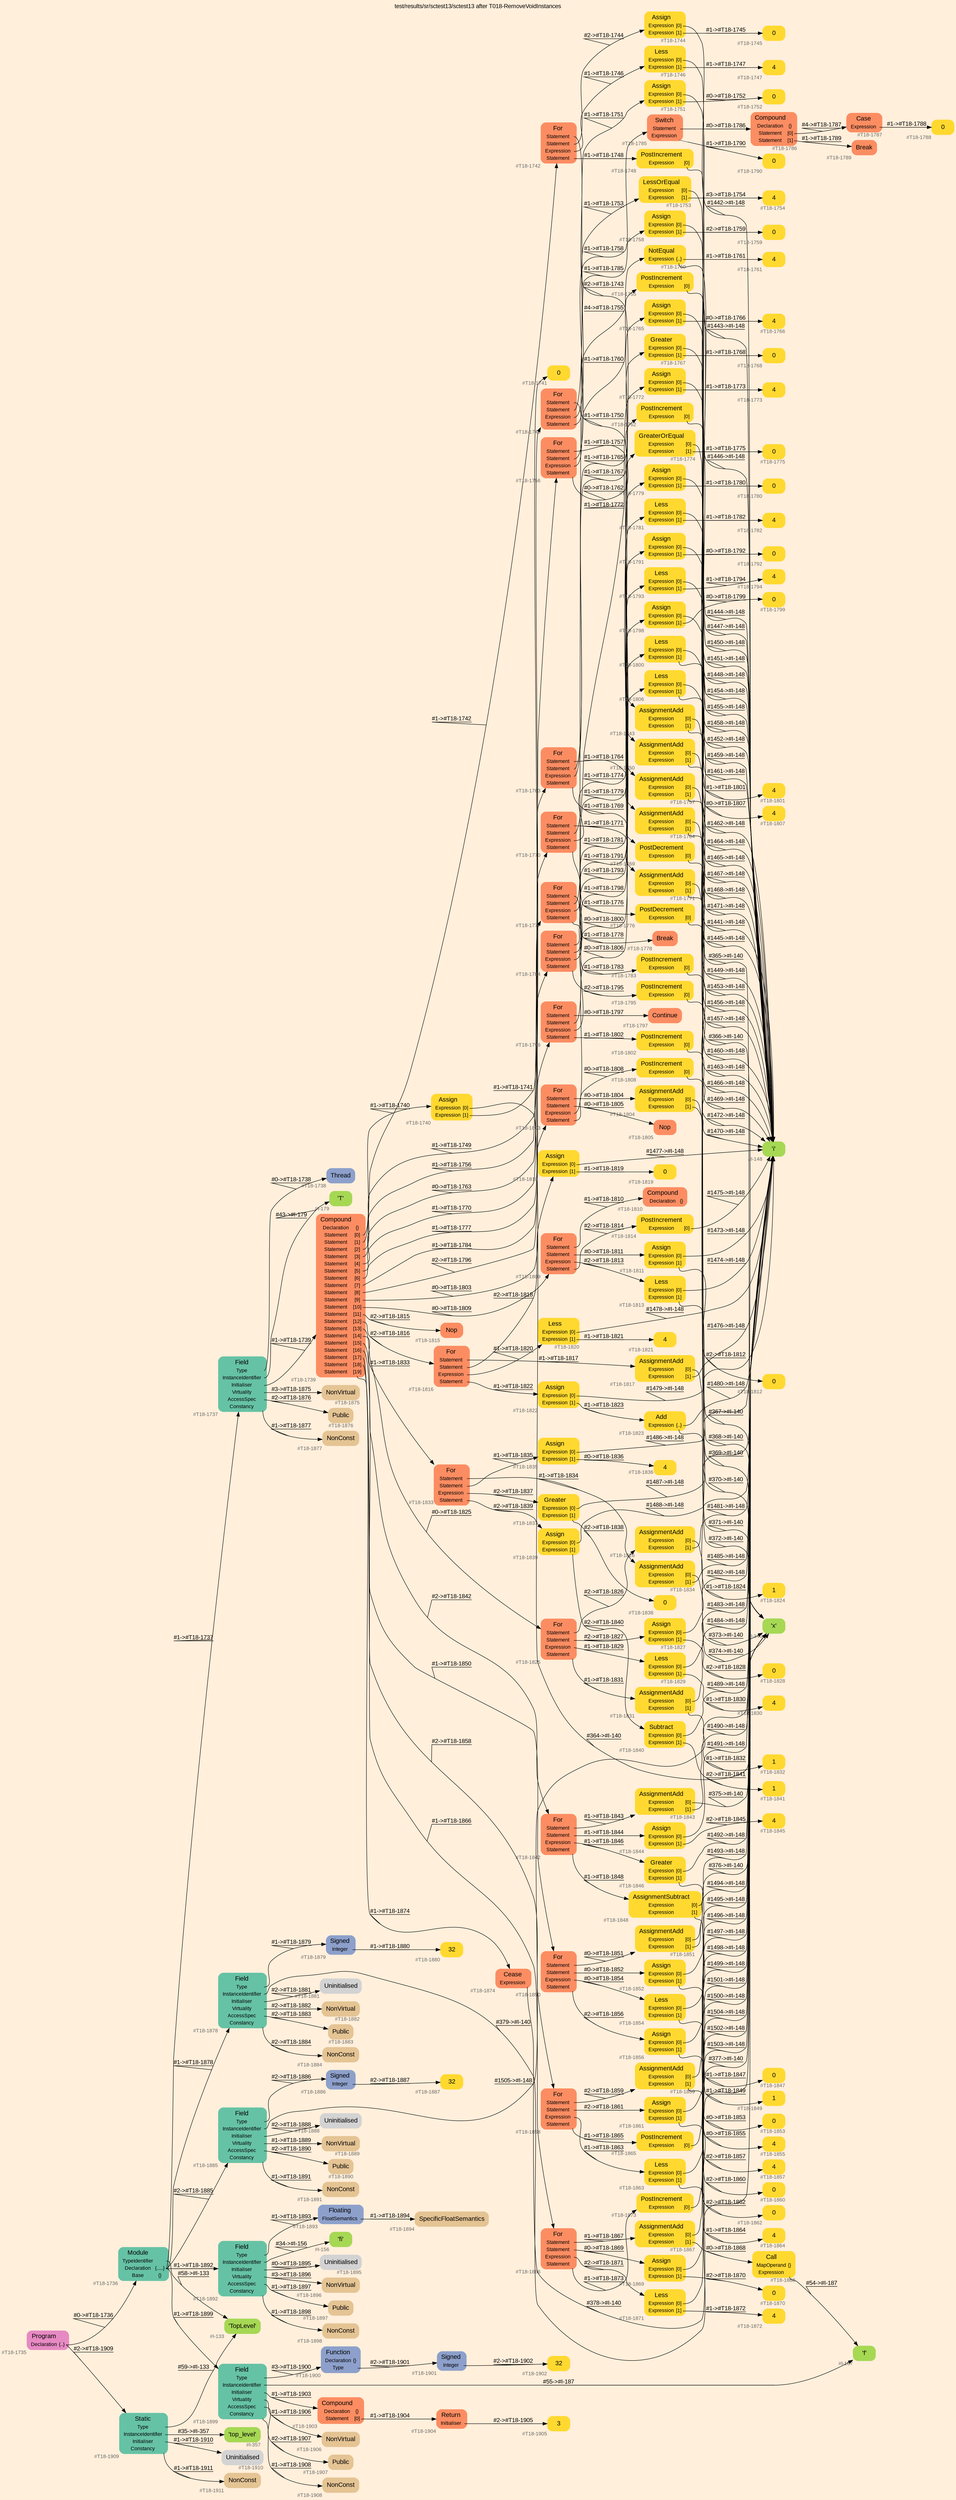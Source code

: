 digraph "test/results/sr/sctest13/sctest13 after T018-RemoveVoidInstances" {
label = "test/results/sr/sctest13/sctest13 after T018-RemoveVoidInstances"
labelloc = t
graph [
    rankdir = "LR"
    ranksep = 0.3
    bgcolor = antiquewhite1
    color = black
    fontcolor = black
    fontname = "Arial"
];
node [
    fontname = "Arial"
];
edge [
    fontname = "Arial"
];

// -------------------- node figure --------------------
// -------- block #T18-1735 ----------
"#T18-1735" [
    fillcolor = "/set28/4"
    xlabel = "#T18-1735"
    fontsize = "12"
    fontcolor = grey40
    shape = "plaintext"
    label = <<TABLE BORDER="0" CELLBORDER="0" CELLSPACING="0">
     <TR><TD><FONT COLOR="black" POINT-SIZE="15">Program</FONT></TD></TR>
     <TR><TD><FONT COLOR="black" POINT-SIZE="12">Declaration</FONT></TD><TD PORT="port0"><FONT COLOR="black" POINT-SIZE="12">{..}</FONT></TD></TR>
    </TABLE>>
    style = "rounded,filled"
];

// -------- block #T18-1736 ----------
"#T18-1736" [
    fillcolor = "/set28/1"
    xlabel = "#T18-1736"
    fontsize = "12"
    fontcolor = grey40
    shape = "plaintext"
    label = <<TABLE BORDER="0" CELLBORDER="0" CELLSPACING="0">
     <TR><TD><FONT COLOR="black" POINT-SIZE="15">Module</FONT></TD></TR>
     <TR><TD><FONT COLOR="black" POINT-SIZE="12">TypeIdentifier</FONT></TD><TD PORT="port0"></TD></TR>
     <TR><TD><FONT COLOR="black" POINT-SIZE="12">Declaration</FONT></TD><TD PORT="port1"><FONT COLOR="black" POINT-SIZE="12">{.....}</FONT></TD></TR>
     <TR><TD><FONT COLOR="black" POINT-SIZE="12">Base</FONT></TD><TD PORT="port2"><FONT COLOR="black" POINT-SIZE="12">{}</FONT></TD></TR>
    </TABLE>>
    style = "rounded,filled"
];

// -------- block #I-133 ----------
"#I-133" [
    fillcolor = "/set28/5"
    xlabel = "#I-133"
    fontsize = "12"
    fontcolor = grey40
    shape = "plaintext"
    label = <<TABLE BORDER="0" CELLBORDER="0" CELLSPACING="0">
     <TR><TD><FONT COLOR="black" POINT-SIZE="15">'TopLevel'</FONT></TD></TR>
    </TABLE>>
    style = "rounded,filled"
];

// -------- block #T18-1737 ----------
"#T18-1737" [
    fillcolor = "/set28/1"
    xlabel = "#T18-1737"
    fontsize = "12"
    fontcolor = grey40
    shape = "plaintext"
    label = <<TABLE BORDER="0" CELLBORDER="0" CELLSPACING="0">
     <TR><TD><FONT COLOR="black" POINT-SIZE="15">Field</FONT></TD></TR>
     <TR><TD><FONT COLOR="black" POINT-SIZE="12">Type</FONT></TD><TD PORT="port0"></TD></TR>
     <TR><TD><FONT COLOR="black" POINT-SIZE="12">InstanceIdentifier</FONT></TD><TD PORT="port1"></TD></TR>
     <TR><TD><FONT COLOR="black" POINT-SIZE="12">Initialiser</FONT></TD><TD PORT="port2"></TD></TR>
     <TR><TD><FONT COLOR="black" POINT-SIZE="12">Virtuality</FONT></TD><TD PORT="port3"></TD></TR>
     <TR><TD><FONT COLOR="black" POINT-SIZE="12">AccessSpec</FONT></TD><TD PORT="port4"></TD></TR>
     <TR><TD><FONT COLOR="black" POINT-SIZE="12">Constancy</FONT></TD><TD PORT="port5"></TD></TR>
    </TABLE>>
    style = "rounded,filled"
];

// -------- block #T18-1738 ----------
"#T18-1738" [
    fillcolor = "/set28/3"
    xlabel = "#T18-1738"
    fontsize = "12"
    fontcolor = grey40
    shape = "plaintext"
    label = <<TABLE BORDER="0" CELLBORDER="0" CELLSPACING="0">
     <TR><TD><FONT COLOR="black" POINT-SIZE="15">Thread</FONT></TD></TR>
    </TABLE>>
    style = "rounded,filled"
];

// -------- block #I-179 ----------
"#I-179" [
    fillcolor = "/set28/5"
    xlabel = "#I-179"
    fontsize = "12"
    fontcolor = grey40
    shape = "plaintext"
    label = <<TABLE BORDER="0" CELLBORDER="0" CELLSPACING="0">
     <TR><TD><FONT COLOR="black" POINT-SIZE="15">'T'</FONT></TD></TR>
    </TABLE>>
    style = "rounded,filled"
];

// -------- block #T18-1739 ----------
"#T18-1739" [
    fillcolor = "/set28/2"
    xlabel = "#T18-1739"
    fontsize = "12"
    fontcolor = grey40
    shape = "plaintext"
    label = <<TABLE BORDER="0" CELLBORDER="0" CELLSPACING="0">
     <TR><TD><FONT COLOR="black" POINT-SIZE="15">Compound</FONT></TD></TR>
     <TR><TD><FONT COLOR="black" POINT-SIZE="12">Declaration</FONT></TD><TD PORT="port0"><FONT COLOR="black" POINT-SIZE="12">{}</FONT></TD></TR>
     <TR><TD><FONT COLOR="black" POINT-SIZE="12">Statement</FONT></TD><TD PORT="port1"><FONT COLOR="black" POINT-SIZE="12">[0]</FONT></TD></TR>
     <TR><TD><FONT COLOR="black" POINT-SIZE="12">Statement</FONT></TD><TD PORT="port2"><FONT COLOR="black" POINT-SIZE="12">[1]</FONT></TD></TR>
     <TR><TD><FONT COLOR="black" POINT-SIZE="12">Statement</FONT></TD><TD PORT="port3"><FONT COLOR="black" POINT-SIZE="12">[2]</FONT></TD></TR>
     <TR><TD><FONT COLOR="black" POINT-SIZE="12">Statement</FONT></TD><TD PORT="port4"><FONT COLOR="black" POINT-SIZE="12">[3]</FONT></TD></TR>
     <TR><TD><FONT COLOR="black" POINT-SIZE="12">Statement</FONT></TD><TD PORT="port5"><FONT COLOR="black" POINT-SIZE="12">[4]</FONT></TD></TR>
     <TR><TD><FONT COLOR="black" POINT-SIZE="12">Statement</FONT></TD><TD PORT="port6"><FONT COLOR="black" POINT-SIZE="12">[5]</FONT></TD></TR>
     <TR><TD><FONT COLOR="black" POINT-SIZE="12">Statement</FONT></TD><TD PORT="port7"><FONT COLOR="black" POINT-SIZE="12">[6]</FONT></TD></TR>
     <TR><TD><FONT COLOR="black" POINT-SIZE="12">Statement</FONT></TD><TD PORT="port8"><FONT COLOR="black" POINT-SIZE="12">[7]</FONT></TD></TR>
     <TR><TD><FONT COLOR="black" POINT-SIZE="12">Statement</FONT></TD><TD PORT="port9"><FONT COLOR="black" POINT-SIZE="12">[8]</FONT></TD></TR>
     <TR><TD><FONT COLOR="black" POINT-SIZE="12">Statement</FONT></TD><TD PORT="port10"><FONT COLOR="black" POINT-SIZE="12">[9]</FONT></TD></TR>
     <TR><TD><FONT COLOR="black" POINT-SIZE="12">Statement</FONT></TD><TD PORT="port11"><FONT COLOR="black" POINT-SIZE="12">[10]</FONT></TD></TR>
     <TR><TD><FONT COLOR="black" POINT-SIZE="12">Statement</FONT></TD><TD PORT="port12"><FONT COLOR="black" POINT-SIZE="12">[11]</FONT></TD></TR>
     <TR><TD><FONT COLOR="black" POINT-SIZE="12">Statement</FONT></TD><TD PORT="port13"><FONT COLOR="black" POINT-SIZE="12">[12]</FONT></TD></TR>
     <TR><TD><FONT COLOR="black" POINT-SIZE="12">Statement</FONT></TD><TD PORT="port14"><FONT COLOR="black" POINT-SIZE="12">[13]</FONT></TD></TR>
     <TR><TD><FONT COLOR="black" POINT-SIZE="12">Statement</FONT></TD><TD PORT="port15"><FONT COLOR="black" POINT-SIZE="12">[14]</FONT></TD></TR>
     <TR><TD><FONT COLOR="black" POINT-SIZE="12">Statement</FONT></TD><TD PORT="port16"><FONT COLOR="black" POINT-SIZE="12">[15]</FONT></TD></TR>
     <TR><TD><FONT COLOR="black" POINT-SIZE="12">Statement</FONT></TD><TD PORT="port17"><FONT COLOR="black" POINT-SIZE="12">[16]</FONT></TD></TR>
     <TR><TD><FONT COLOR="black" POINT-SIZE="12">Statement</FONT></TD><TD PORT="port18"><FONT COLOR="black" POINT-SIZE="12">[17]</FONT></TD></TR>
     <TR><TD><FONT COLOR="black" POINT-SIZE="12">Statement</FONT></TD><TD PORT="port19"><FONT COLOR="black" POINT-SIZE="12">[18]</FONT></TD></TR>
     <TR><TD><FONT COLOR="black" POINT-SIZE="12">Statement</FONT></TD><TD PORT="port20"><FONT COLOR="black" POINT-SIZE="12">[19]</FONT></TD></TR>
    </TABLE>>
    style = "rounded,filled"
];

// -------- block #T18-1740 ----------
"#T18-1740" [
    fillcolor = "/set28/6"
    xlabel = "#T18-1740"
    fontsize = "12"
    fontcolor = grey40
    shape = "plaintext"
    label = <<TABLE BORDER="0" CELLBORDER="0" CELLSPACING="0">
     <TR><TD><FONT COLOR="black" POINT-SIZE="15">Assign</FONT></TD></TR>
     <TR><TD><FONT COLOR="black" POINT-SIZE="12">Expression</FONT></TD><TD PORT="port0"><FONT COLOR="black" POINT-SIZE="12">[0]</FONT></TD></TR>
     <TR><TD><FONT COLOR="black" POINT-SIZE="12">Expression</FONT></TD><TD PORT="port1"><FONT COLOR="black" POINT-SIZE="12">[1]</FONT></TD></TR>
    </TABLE>>
    style = "rounded,filled"
];

// -------- block #I-140 ----------
"#I-140" [
    fillcolor = "/set28/5"
    xlabel = "#I-140"
    fontsize = "12"
    fontcolor = grey40
    shape = "plaintext"
    label = <<TABLE BORDER="0" CELLBORDER="0" CELLSPACING="0">
     <TR><TD><FONT COLOR="black" POINT-SIZE="15">'x'</FONT></TD></TR>
    </TABLE>>
    style = "rounded,filled"
];

// -------- block #T18-1741 ----------
"#T18-1741" [
    fillcolor = "/set28/6"
    xlabel = "#T18-1741"
    fontsize = "12"
    fontcolor = grey40
    shape = "plaintext"
    label = <<TABLE BORDER="0" CELLBORDER="0" CELLSPACING="0">
     <TR><TD><FONT COLOR="black" POINT-SIZE="15">0</FONT></TD></TR>
    </TABLE>>
    style = "rounded,filled"
];

// -------- block #T18-1742 ----------
"#T18-1742" [
    fillcolor = "/set28/2"
    xlabel = "#T18-1742"
    fontsize = "12"
    fontcolor = grey40
    shape = "plaintext"
    label = <<TABLE BORDER="0" CELLBORDER="0" CELLSPACING="0">
     <TR><TD><FONT COLOR="black" POINT-SIZE="15">For</FONT></TD></TR>
     <TR><TD><FONT COLOR="black" POINT-SIZE="12">Statement</FONT></TD><TD PORT="port0"></TD></TR>
     <TR><TD><FONT COLOR="black" POINT-SIZE="12">Statement</FONT></TD><TD PORT="port1"></TD></TR>
     <TR><TD><FONT COLOR="black" POINT-SIZE="12">Expression</FONT></TD><TD PORT="port2"></TD></TR>
     <TR><TD><FONT COLOR="black" POINT-SIZE="12">Statement</FONT></TD><TD PORT="port3"></TD></TR>
    </TABLE>>
    style = "rounded,filled"
];

// -------- block #T18-1743 ----------
"#T18-1743" [
    fillcolor = "/set28/6"
    xlabel = "#T18-1743"
    fontsize = "12"
    fontcolor = grey40
    shape = "plaintext"
    label = <<TABLE BORDER="0" CELLBORDER="0" CELLSPACING="0">
     <TR><TD><FONT COLOR="black" POINT-SIZE="15">AssignmentAdd</FONT></TD></TR>
     <TR><TD><FONT COLOR="black" POINT-SIZE="12">Expression</FONT></TD><TD PORT="port0"><FONT COLOR="black" POINT-SIZE="12">[0]</FONT></TD></TR>
     <TR><TD><FONT COLOR="black" POINT-SIZE="12">Expression</FONT></TD><TD PORT="port1"><FONT COLOR="black" POINT-SIZE="12">[1]</FONT></TD></TR>
    </TABLE>>
    style = "rounded,filled"
];

// -------- block #I-148 ----------
"#I-148" [
    fillcolor = "/set28/5"
    xlabel = "#I-148"
    fontsize = "12"
    fontcolor = grey40
    shape = "plaintext"
    label = <<TABLE BORDER="0" CELLBORDER="0" CELLSPACING="0">
     <TR><TD><FONT COLOR="black" POINT-SIZE="15">'i'</FONT></TD></TR>
    </TABLE>>
    style = "rounded,filled"
];

// -------- block #T18-1744 ----------
"#T18-1744" [
    fillcolor = "/set28/6"
    xlabel = "#T18-1744"
    fontsize = "12"
    fontcolor = grey40
    shape = "plaintext"
    label = <<TABLE BORDER="0" CELLBORDER="0" CELLSPACING="0">
     <TR><TD><FONT COLOR="black" POINT-SIZE="15">Assign</FONT></TD></TR>
     <TR><TD><FONT COLOR="black" POINT-SIZE="12">Expression</FONT></TD><TD PORT="port0"><FONT COLOR="black" POINT-SIZE="12">[0]</FONT></TD></TR>
     <TR><TD><FONT COLOR="black" POINT-SIZE="12">Expression</FONT></TD><TD PORT="port1"><FONT COLOR="black" POINT-SIZE="12">[1]</FONT></TD></TR>
    </TABLE>>
    style = "rounded,filled"
];

// -------- block #T18-1745 ----------
"#T18-1745" [
    fillcolor = "/set28/6"
    xlabel = "#T18-1745"
    fontsize = "12"
    fontcolor = grey40
    shape = "plaintext"
    label = <<TABLE BORDER="0" CELLBORDER="0" CELLSPACING="0">
     <TR><TD><FONT COLOR="black" POINT-SIZE="15">0</FONT></TD></TR>
    </TABLE>>
    style = "rounded,filled"
];

// -------- block #T18-1746 ----------
"#T18-1746" [
    fillcolor = "/set28/6"
    xlabel = "#T18-1746"
    fontsize = "12"
    fontcolor = grey40
    shape = "plaintext"
    label = <<TABLE BORDER="0" CELLBORDER="0" CELLSPACING="0">
     <TR><TD><FONT COLOR="black" POINT-SIZE="15">Less</FONT></TD></TR>
     <TR><TD><FONT COLOR="black" POINT-SIZE="12">Expression</FONT></TD><TD PORT="port0"><FONT COLOR="black" POINT-SIZE="12">[0]</FONT></TD></TR>
     <TR><TD><FONT COLOR="black" POINT-SIZE="12">Expression</FONT></TD><TD PORT="port1"><FONT COLOR="black" POINT-SIZE="12">[1]</FONT></TD></TR>
    </TABLE>>
    style = "rounded,filled"
];

// -------- block #T18-1747 ----------
"#T18-1747" [
    fillcolor = "/set28/6"
    xlabel = "#T18-1747"
    fontsize = "12"
    fontcolor = grey40
    shape = "plaintext"
    label = <<TABLE BORDER="0" CELLBORDER="0" CELLSPACING="0">
     <TR><TD><FONT COLOR="black" POINT-SIZE="15">4</FONT></TD></TR>
    </TABLE>>
    style = "rounded,filled"
];

// -------- block #T18-1748 ----------
"#T18-1748" [
    fillcolor = "/set28/6"
    xlabel = "#T18-1748"
    fontsize = "12"
    fontcolor = grey40
    shape = "plaintext"
    label = <<TABLE BORDER="0" CELLBORDER="0" CELLSPACING="0">
     <TR><TD><FONT COLOR="black" POINT-SIZE="15">PostIncrement</FONT></TD></TR>
     <TR><TD><FONT COLOR="black" POINT-SIZE="12">Expression</FONT></TD><TD PORT="port0"><FONT COLOR="black" POINT-SIZE="12">[0]</FONT></TD></TR>
    </TABLE>>
    style = "rounded,filled"
];

// -------- block #T18-1749 ----------
"#T18-1749" [
    fillcolor = "/set28/2"
    xlabel = "#T18-1749"
    fontsize = "12"
    fontcolor = grey40
    shape = "plaintext"
    label = <<TABLE BORDER="0" CELLBORDER="0" CELLSPACING="0">
     <TR><TD><FONT COLOR="black" POINT-SIZE="15">For</FONT></TD></TR>
     <TR><TD><FONT COLOR="black" POINT-SIZE="12">Statement</FONT></TD><TD PORT="port0"></TD></TR>
     <TR><TD><FONT COLOR="black" POINT-SIZE="12">Statement</FONT></TD><TD PORT="port1"></TD></TR>
     <TR><TD><FONT COLOR="black" POINT-SIZE="12">Expression</FONT></TD><TD PORT="port2"></TD></TR>
     <TR><TD><FONT COLOR="black" POINT-SIZE="12">Statement</FONT></TD><TD PORT="port3"></TD></TR>
    </TABLE>>
    style = "rounded,filled"
];

// -------- block #T18-1750 ----------
"#T18-1750" [
    fillcolor = "/set28/6"
    xlabel = "#T18-1750"
    fontsize = "12"
    fontcolor = grey40
    shape = "plaintext"
    label = <<TABLE BORDER="0" CELLBORDER="0" CELLSPACING="0">
     <TR><TD><FONT COLOR="black" POINT-SIZE="15">AssignmentAdd</FONT></TD></TR>
     <TR><TD><FONT COLOR="black" POINT-SIZE="12">Expression</FONT></TD><TD PORT="port0"><FONT COLOR="black" POINT-SIZE="12">[0]</FONT></TD></TR>
     <TR><TD><FONT COLOR="black" POINT-SIZE="12">Expression</FONT></TD><TD PORT="port1"><FONT COLOR="black" POINT-SIZE="12">[1]</FONT></TD></TR>
    </TABLE>>
    style = "rounded,filled"
];

// -------- block #T18-1751 ----------
"#T18-1751" [
    fillcolor = "/set28/6"
    xlabel = "#T18-1751"
    fontsize = "12"
    fontcolor = grey40
    shape = "plaintext"
    label = <<TABLE BORDER="0" CELLBORDER="0" CELLSPACING="0">
     <TR><TD><FONT COLOR="black" POINT-SIZE="15">Assign</FONT></TD></TR>
     <TR><TD><FONT COLOR="black" POINT-SIZE="12">Expression</FONT></TD><TD PORT="port0"><FONT COLOR="black" POINT-SIZE="12">[0]</FONT></TD></TR>
     <TR><TD><FONT COLOR="black" POINT-SIZE="12">Expression</FONT></TD><TD PORT="port1"><FONT COLOR="black" POINT-SIZE="12">[1]</FONT></TD></TR>
    </TABLE>>
    style = "rounded,filled"
];

// -------- block #T18-1752 ----------
"#T18-1752" [
    fillcolor = "/set28/6"
    xlabel = "#T18-1752"
    fontsize = "12"
    fontcolor = grey40
    shape = "plaintext"
    label = <<TABLE BORDER="0" CELLBORDER="0" CELLSPACING="0">
     <TR><TD><FONT COLOR="black" POINT-SIZE="15">0</FONT></TD></TR>
    </TABLE>>
    style = "rounded,filled"
];

// -------- block #T18-1753 ----------
"#T18-1753" [
    fillcolor = "/set28/6"
    xlabel = "#T18-1753"
    fontsize = "12"
    fontcolor = grey40
    shape = "plaintext"
    label = <<TABLE BORDER="0" CELLBORDER="0" CELLSPACING="0">
     <TR><TD><FONT COLOR="black" POINT-SIZE="15">LessOrEqual</FONT></TD></TR>
     <TR><TD><FONT COLOR="black" POINT-SIZE="12">Expression</FONT></TD><TD PORT="port0"><FONT COLOR="black" POINT-SIZE="12">[0]</FONT></TD></TR>
     <TR><TD><FONT COLOR="black" POINT-SIZE="12">Expression</FONT></TD><TD PORT="port1"><FONT COLOR="black" POINT-SIZE="12">[1]</FONT></TD></TR>
    </TABLE>>
    style = "rounded,filled"
];

// -------- block #T18-1754 ----------
"#T18-1754" [
    fillcolor = "/set28/6"
    xlabel = "#T18-1754"
    fontsize = "12"
    fontcolor = grey40
    shape = "plaintext"
    label = <<TABLE BORDER="0" CELLBORDER="0" CELLSPACING="0">
     <TR><TD><FONT COLOR="black" POINT-SIZE="15">4</FONT></TD></TR>
    </TABLE>>
    style = "rounded,filled"
];

// -------- block #T18-1755 ----------
"#T18-1755" [
    fillcolor = "/set28/6"
    xlabel = "#T18-1755"
    fontsize = "12"
    fontcolor = grey40
    shape = "plaintext"
    label = <<TABLE BORDER="0" CELLBORDER="0" CELLSPACING="0">
     <TR><TD><FONT COLOR="black" POINT-SIZE="15">PostIncrement</FONT></TD></TR>
     <TR><TD><FONT COLOR="black" POINT-SIZE="12">Expression</FONT></TD><TD PORT="port0"><FONT COLOR="black" POINT-SIZE="12">[0]</FONT></TD></TR>
    </TABLE>>
    style = "rounded,filled"
];

// -------- block #T18-1756 ----------
"#T18-1756" [
    fillcolor = "/set28/2"
    xlabel = "#T18-1756"
    fontsize = "12"
    fontcolor = grey40
    shape = "plaintext"
    label = <<TABLE BORDER="0" CELLBORDER="0" CELLSPACING="0">
     <TR><TD><FONT COLOR="black" POINT-SIZE="15">For</FONT></TD></TR>
     <TR><TD><FONT COLOR="black" POINT-SIZE="12">Statement</FONT></TD><TD PORT="port0"></TD></TR>
     <TR><TD><FONT COLOR="black" POINT-SIZE="12">Statement</FONT></TD><TD PORT="port1"></TD></TR>
     <TR><TD><FONT COLOR="black" POINT-SIZE="12">Expression</FONT></TD><TD PORT="port2"></TD></TR>
     <TR><TD><FONT COLOR="black" POINT-SIZE="12">Statement</FONT></TD><TD PORT="port3"></TD></TR>
    </TABLE>>
    style = "rounded,filled"
];

// -------- block #T18-1757 ----------
"#T18-1757" [
    fillcolor = "/set28/6"
    xlabel = "#T18-1757"
    fontsize = "12"
    fontcolor = grey40
    shape = "plaintext"
    label = <<TABLE BORDER="0" CELLBORDER="0" CELLSPACING="0">
     <TR><TD><FONT COLOR="black" POINT-SIZE="15">AssignmentAdd</FONT></TD></TR>
     <TR><TD><FONT COLOR="black" POINT-SIZE="12">Expression</FONT></TD><TD PORT="port0"><FONT COLOR="black" POINT-SIZE="12">[0]</FONT></TD></TR>
     <TR><TD><FONT COLOR="black" POINT-SIZE="12">Expression</FONT></TD><TD PORT="port1"><FONT COLOR="black" POINT-SIZE="12">[1]</FONT></TD></TR>
    </TABLE>>
    style = "rounded,filled"
];

// -------- block #T18-1758 ----------
"#T18-1758" [
    fillcolor = "/set28/6"
    xlabel = "#T18-1758"
    fontsize = "12"
    fontcolor = grey40
    shape = "plaintext"
    label = <<TABLE BORDER="0" CELLBORDER="0" CELLSPACING="0">
     <TR><TD><FONT COLOR="black" POINT-SIZE="15">Assign</FONT></TD></TR>
     <TR><TD><FONT COLOR="black" POINT-SIZE="12">Expression</FONT></TD><TD PORT="port0"><FONT COLOR="black" POINT-SIZE="12">[0]</FONT></TD></TR>
     <TR><TD><FONT COLOR="black" POINT-SIZE="12">Expression</FONT></TD><TD PORT="port1"><FONT COLOR="black" POINT-SIZE="12">[1]</FONT></TD></TR>
    </TABLE>>
    style = "rounded,filled"
];

// -------- block #T18-1759 ----------
"#T18-1759" [
    fillcolor = "/set28/6"
    xlabel = "#T18-1759"
    fontsize = "12"
    fontcolor = grey40
    shape = "plaintext"
    label = <<TABLE BORDER="0" CELLBORDER="0" CELLSPACING="0">
     <TR><TD><FONT COLOR="black" POINT-SIZE="15">0</FONT></TD></TR>
    </TABLE>>
    style = "rounded,filled"
];

// -------- block #T18-1760 ----------
"#T18-1760" [
    fillcolor = "/set28/6"
    xlabel = "#T18-1760"
    fontsize = "12"
    fontcolor = grey40
    shape = "plaintext"
    label = <<TABLE BORDER="0" CELLBORDER="0" CELLSPACING="0">
     <TR><TD><FONT COLOR="black" POINT-SIZE="15">NotEqual</FONT></TD></TR>
     <TR><TD><FONT COLOR="black" POINT-SIZE="12">Expression</FONT></TD><TD PORT="port0"><FONT COLOR="black" POINT-SIZE="12">{..}</FONT></TD></TR>
    </TABLE>>
    style = "rounded,filled"
];

// -------- block #T18-1761 ----------
"#T18-1761" [
    fillcolor = "/set28/6"
    xlabel = "#T18-1761"
    fontsize = "12"
    fontcolor = grey40
    shape = "plaintext"
    label = <<TABLE BORDER="0" CELLBORDER="0" CELLSPACING="0">
     <TR><TD><FONT COLOR="black" POINT-SIZE="15">4</FONT></TD></TR>
    </TABLE>>
    style = "rounded,filled"
];

// -------- block #T18-1762 ----------
"#T18-1762" [
    fillcolor = "/set28/6"
    xlabel = "#T18-1762"
    fontsize = "12"
    fontcolor = grey40
    shape = "plaintext"
    label = <<TABLE BORDER="0" CELLBORDER="0" CELLSPACING="0">
     <TR><TD><FONT COLOR="black" POINT-SIZE="15">PostIncrement</FONT></TD></TR>
     <TR><TD><FONT COLOR="black" POINT-SIZE="12">Expression</FONT></TD><TD PORT="port0"><FONT COLOR="black" POINT-SIZE="12">[0]</FONT></TD></TR>
    </TABLE>>
    style = "rounded,filled"
];

// -------- block #T18-1763 ----------
"#T18-1763" [
    fillcolor = "/set28/2"
    xlabel = "#T18-1763"
    fontsize = "12"
    fontcolor = grey40
    shape = "plaintext"
    label = <<TABLE BORDER="0" CELLBORDER="0" CELLSPACING="0">
     <TR><TD><FONT COLOR="black" POINT-SIZE="15">For</FONT></TD></TR>
     <TR><TD><FONT COLOR="black" POINT-SIZE="12">Statement</FONT></TD><TD PORT="port0"></TD></TR>
     <TR><TD><FONT COLOR="black" POINT-SIZE="12">Statement</FONT></TD><TD PORT="port1"></TD></TR>
     <TR><TD><FONT COLOR="black" POINT-SIZE="12">Expression</FONT></TD><TD PORT="port2"></TD></TR>
     <TR><TD><FONT COLOR="black" POINT-SIZE="12">Statement</FONT></TD><TD PORT="port3"></TD></TR>
    </TABLE>>
    style = "rounded,filled"
];

// -------- block #T18-1764 ----------
"#T18-1764" [
    fillcolor = "/set28/6"
    xlabel = "#T18-1764"
    fontsize = "12"
    fontcolor = grey40
    shape = "plaintext"
    label = <<TABLE BORDER="0" CELLBORDER="0" CELLSPACING="0">
     <TR><TD><FONT COLOR="black" POINT-SIZE="15">AssignmentAdd</FONT></TD></TR>
     <TR><TD><FONT COLOR="black" POINT-SIZE="12">Expression</FONT></TD><TD PORT="port0"><FONT COLOR="black" POINT-SIZE="12">[0]</FONT></TD></TR>
     <TR><TD><FONT COLOR="black" POINT-SIZE="12">Expression</FONT></TD><TD PORT="port1"><FONT COLOR="black" POINT-SIZE="12">[1]</FONT></TD></TR>
    </TABLE>>
    style = "rounded,filled"
];

// -------- block #T18-1765 ----------
"#T18-1765" [
    fillcolor = "/set28/6"
    xlabel = "#T18-1765"
    fontsize = "12"
    fontcolor = grey40
    shape = "plaintext"
    label = <<TABLE BORDER="0" CELLBORDER="0" CELLSPACING="0">
     <TR><TD><FONT COLOR="black" POINT-SIZE="15">Assign</FONT></TD></TR>
     <TR><TD><FONT COLOR="black" POINT-SIZE="12">Expression</FONT></TD><TD PORT="port0"><FONT COLOR="black" POINT-SIZE="12">[0]</FONT></TD></TR>
     <TR><TD><FONT COLOR="black" POINT-SIZE="12">Expression</FONT></TD><TD PORT="port1"><FONT COLOR="black" POINT-SIZE="12">[1]</FONT></TD></TR>
    </TABLE>>
    style = "rounded,filled"
];

// -------- block #T18-1766 ----------
"#T18-1766" [
    fillcolor = "/set28/6"
    xlabel = "#T18-1766"
    fontsize = "12"
    fontcolor = grey40
    shape = "plaintext"
    label = <<TABLE BORDER="0" CELLBORDER="0" CELLSPACING="0">
     <TR><TD><FONT COLOR="black" POINT-SIZE="15">4</FONT></TD></TR>
    </TABLE>>
    style = "rounded,filled"
];

// -------- block #T18-1767 ----------
"#T18-1767" [
    fillcolor = "/set28/6"
    xlabel = "#T18-1767"
    fontsize = "12"
    fontcolor = grey40
    shape = "plaintext"
    label = <<TABLE BORDER="0" CELLBORDER="0" CELLSPACING="0">
     <TR><TD><FONT COLOR="black" POINT-SIZE="15">Greater</FONT></TD></TR>
     <TR><TD><FONT COLOR="black" POINT-SIZE="12">Expression</FONT></TD><TD PORT="port0"><FONT COLOR="black" POINT-SIZE="12">[0]</FONT></TD></TR>
     <TR><TD><FONT COLOR="black" POINT-SIZE="12">Expression</FONT></TD><TD PORT="port1"><FONT COLOR="black" POINT-SIZE="12">[1]</FONT></TD></TR>
    </TABLE>>
    style = "rounded,filled"
];

// -------- block #T18-1768 ----------
"#T18-1768" [
    fillcolor = "/set28/6"
    xlabel = "#T18-1768"
    fontsize = "12"
    fontcolor = grey40
    shape = "plaintext"
    label = <<TABLE BORDER="0" CELLBORDER="0" CELLSPACING="0">
     <TR><TD><FONT COLOR="black" POINT-SIZE="15">0</FONT></TD></TR>
    </TABLE>>
    style = "rounded,filled"
];

// -------- block #T18-1769 ----------
"#T18-1769" [
    fillcolor = "/set28/6"
    xlabel = "#T18-1769"
    fontsize = "12"
    fontcolor = grey40
    shape = "plaintext"
    label = <<TABLE BORDER="0" CELLBORDER="0" CELLSPACING="0">
     <TR><TD><FONT COLOR="black" POINT-SIZE="15">PostDecrement</FONT></TD></TR>
     <TR><TD><FONT COLOR="black" POINT-SIZE="12">Expression</FONT></TD><TD PORT="port0"><FONT COLOR="black" POINT-SIZE="12">[0]</FONT></TD></TR>
    </TABLE>>
    style = "rounded,filled"
];

// -------- block #T18-1770 ----------
"#T18-1770" [
    fillcolor = "/set28/2"
    xlabel = "#T18-1770"
    fontsize = "12"
    fontcolor = grey40
    shape = "plaintext"
    label = <<TABLE BORDER="0" CELLBORDER="0" CELLSPACING="0">
     <TR><TD><FONT COLOR="black" POINT-SIZE="15">For</FONT></TD></TR>
     <TR><TD><FONT COLOR="black" POINT-SIZE="12">Statement</FONT></TD><TD PORT="port0"></TD></TR>
     <TR><TD><FONT COLOR="black" POINT-SIZE="12">Statement</FONT></TD><TD PORT="port1"></TD></TR>
     <TR><TD><FONT COLOR="black" POINT-SIZE="12">Expression</FONT></TD><TD PORT="port2"></TD></TR>
     <TR><TD><FONT COLOR="black" POINT-SIZE="12">Statement</FONT></TD><TD PORT="port3"></TD></TR>
    </TABLE>>
    style = "rounded,filled"
];

// -------- block #T18-1771 ----------
"#T18-1771" [
    fillcolor = "/set28/6"
    xlabel = "#T18-1771"
    fontsize = "12"
    fontcolor = grey40
    shape = "plaintext"
    label = <<TABLE BORDER="0" CELLBORDER="0" CELLSPACING="0">
     <TR><TD><FONT COLOR="black" POINT-SIZE="15">AssignmentAdd</FONT></TD></TR>
     <TR><TD><FONT COLOR="black" POINT-SIZE="12">Expression</FONT></TD><TD PORT="port0"><FONT COLOR="black" POINT-SIZE="12">[0]</FONT></TD></TR>
     <TR><TD><FONT COLOR="black" POINT-SIZE="12">Expression</FONT></TD><TD PORT="port1"><FONT COLOR="black" POINT-SIZE="12">[1]</FONT></TD></TR>
    </TABLE>>
    style = "rounded,filled"
];

// -------- block #T18-1772 ----------
"#T18-1772" [
    fillcolor = "/set28/6"
    xlabel = "#T18-1772"
    fontsize = "12"
    fontcolor = grey40
    shape = "plaintext"
    label = <<TABLE BORDER="0" CELLBORDER="0" CELLSPACING="0">
     <TR><TD><FONT COLOR="black" POINT-SIZE="15">Assign</FONT></TD></TR>
     <TR><TD><FONT COLOR="black" POINT-SIZE="12">Expression</FONT></TD><TD PORT="port0"><FONT COLOR="black" POINT-SIZE="12">[0]</FONT></TD></TR>
     <TR><TD><FONT COLOR="black" POINT-SIZE="12">Expression</FONT></TD><TD PORT="port1"><FONT COLOR="black" POINT-SIZE="12">[1]</FONT></TD></TR>
    </TABLE>>
    style = "rounded,filled"
];

// -------- block #T18-1773 ----------
"#T18-1773" [
    fillcolor = "/set28/6"
    xlabel = "#T18-1773"
    fontsize = "12"
    fontcolor = grey40
    shape = "plaintext"
    label = <<TABLE BORDER="0" CELLBORDER="0" CELLSPACING="0">
     <TR><TD><FONT COLOR="black" POINT-SIZE="15">4</FONT></TD></TR>
    </TABLE>>
    style = "rounded,filled"
];

// -------- block #T18-1774 ----------
"#T18-1774" [
    fillcolor = "/set28/6"
    xlabel = "#T18-1774"
    fontsize = "12"
    fontcolor = grey40
    shape = "plaintext"
    label = <<TABLE BORDER="0" CELLBORDER="0" CELLSPACING="0">
     <TR><TD><FONT COLOR="black" POINT-SIZE="15">GreaterOrEqual</FONT></TD></TR>
     <TR><TD><FONT COLOR="black" POINT-SIZE="12">Expression</FONT></TD><TD PORT="port0"><FONT COLOR="black" POINT-SIZE="12">[0]</FONT></TD></TR>
     <TR><TD><FONT COLOR="black" POINT-SIZE="12">Expression</FONT></TD><TD PORT="port1"><FONT COLOR="black" POINT-SIZE="12">[1]</FONT></TD></TR>
    </TABLE>>
    style = "rounded,filled"
];

// -------- block #T18-1775 ----------
"#T18-1775" [
    fillcolor = "/set28/6"
    xlabel = "#T18-1775"
    fontsize = "12"
    fontcolor = grey40
    shape = "plaintext"
    label = <<TABLE BORDER="0" CELLBORDER="0" CELLSPACING="0">
     <TR><TD><FONT COLOR="black" POINT-SIZE="15">0</FONT></TD></TR>
    </TABLE>>
    style = "rounded,filled"
];

// -------- block #T18-1776 ----------
"#T18-1776" [
    fillcolor = "/set28/6"
    xlabel = "#T18-1776"
    fontsize = "12"
    fontcolor = grey40
    shape = "plaintext"
    label = <<TABLE BORDER="0" CELLBORDER="0" CELLSPACING="0">
     <TR><TD><FONT COLOR="black" POINT-SIZE="15">PostDecrement</FONT></TD></TR>
     <TR><TD><FONT COLOR="black" POINT-SIZE="12">Expression</FONT></TD><TD PORT="port0"><FONT COLOR="black" POINT-SIZE="12">[0]</FONT></TD></TR>
    </TABLE>>
    style = "rounded,filled"
];

// -------- block #T18-1777 ----------
"#T18-1777" [
    fillcolor = "/set28/2"
    xlabel = "#T18-1777"
    fontsize = "12"
    fontcolor = grey40
    shape = "plaintext"
    label = <<TABLE BORDER="0" CELLBORDER="0" CELLSPACING="0">
     <TR><TD><FONT COLOR="black" POINT-SIZE="15">For</FONT></TD></TR>
     <TR><TD><FONT COLOR="black" POINT-SIZE="12">Statement</FONT></TD><TD PORT="port0"></TD></TR>
     <TR><TD><FONT COLOR="black" POINT-SIZE="12">Statement</FONT></TD><TD PORT="port1"></TD></TR>
     <TR><TD><FONT COLOR="black" POINT-SIZE="12">Expression</FONT></TD><TD PORT="port2"></TD></TR>
     <TR><TD><FONT COLOR="black" POINT-SIZE="12">Statement</FONT></TD><TD PORT="port3"></TD></TR>
    </TABLE>>
    style = "rounded,filled"
];

// -------- block #T18-1778 ----------
"#T18-1778" [
    fillcolor = "/set28/2"
    xlabel = "#T18-1778"
    fontsize = "12"
    fontcolor = grey40
    shape = "plaintext"
    label = <<TABLE BORDER="0" CELLBORDER="0" CELLSPACING="0">
     <TR><TD><FONT COLOR="black" POINT-SIZE="15">Break</FONT></TD></TR>
    </TABLE>>
    style = "rounded,filled"
];

// -------- block #T18-1779 ----------
"#T18-1779" [
    fillcolor = "/set28/6"
    xlabel = "#T18-1779"
    fontsize = "12"
    fontcolor = grey40
    shape = "plaintext"
    label = <<TABLE BORDER="0" CELLBORDER="0" CELLSPACING="0">
     <TR><TD><FONT COLOR="black" POINT-SIZE="15">Assign</FONT></TD></TR>
     <TR><TD><FONT COLOR="black" POINT-SIZE="12">Expression</FONT></TD><TD PORT="port0"><FONT COLOR="black" POINT-SIZE="12">[0]</FONT></TD></TR>
     <TR><TD><FONT COLOR="black" POINT-SIZE="12">Expression</FONT></TD><TD PORT="port1"><FONT COLOR="black" POINT-SIZE="12">[1]</FONT></TD></TR>
    </TABLE>>
    style = "rounded,filled"
];

// -------- block #T18-1780 ----------
"#T18-1780" [
    fillcolor = "/set28/6"
    xlabel = "#T18-1780"
    fontsize = "12"
    fontcolor = grey40
    shape = "plaintext"
    label = <<TABLE BORDER="0" CELLBORDER="0" CELLSPACING="0">
     <TR><TD><FONT COLOR="black" POINT-SIZE="15">0</FONT></TD></TR>
    </TABLE>>
    style = "rounded,filled"
];

// -------- block #T18-1781 ----------
"#T18-1781" [
    fillcolor = "/set28/6"
    xlabel = "#T18-1781"
    fontsize = "12"
    fontcolor = grey40
    shape = "plaintext"
    label = <<TABLE BORDER="0" CELLBORDER="0" CELLSPACING="0">
     <TR><TD><FONT COLOR="black" POINT-SIZE="15">Less</FONT></TD></TR>
     <TR><TD><FONT COLOR="black" POINT-SIZE="12">Expression</FONT></TD><TD PORT="port0"><FONT COLOR="black" POINT-SIZE="12">[0]</FONT></TD></TR>
     <TR><TD><FONT COLOR="black" POINT-SIZE="12">Expression</FONT></TD><TD PORT="port1"><FONT COLOR="black" POINT-SIZE="12">[1]</FONT></TD></TR>
    </TABLE>>
    style = "rounded,filled"
];

// -------- block #T18-1782 ----------
"#T18-1782" [
    fillcolor = "/set28/6"
    xlabel = "#T18-1782"
    fontsize = "12"
    fontcolor = grey40
    shape = "plaintext"
    label = <<TABLE BORDER="0" CELLBORDER="0" CELLSPACING="0">
     <TR><TD><FONT COLOR="black" POINT-SIZE="15">4</FONT></TD></TR>
    </TABLE>>
    style = "rounded,filled"
];

// -------- block #T18-1783 ----------
"#T18-1783" [
    fillcolor = "/set28/6"
    xlabel = "#T18-1783"
    fontsize = "12"
    fontcolor = grey40
    shape = "plaintext"
    label = <<TABLE BORDER="0" CELLBORDER="0" CELLSPACING="0">
     <TR><TD><FONT COLOR="black" POINT-SIZE="15">PostIncrement</FONT></TD></TR>
     <TR><TD><FONT COLOR="black" POINT-SIZE="12">Expression</FONT></TD><TD PORT="port0"><FONT COLOR="black" POINT-SIZE="12">[0]</FONT></TD></TR>
    </TABLE>>
    style = "rounded,filled"
];

// -------- block #T18-1784 ----------
"#T18-1784" [
    fillcolor = "/set28/2"
    xlabel = "#T18-1784"
    fontsize = "12"
    fontcolor = grey40
    shape = "plaintext"
    label = <<TABLE BORDER="0" CELLBORDER="0" CELLSPACING="0">
     <TR><TD><FONT COLOR="black" POINT-SIZE="15">For</FONT></TD></TR>
     <TR><TD><FONT COLOR="black" POINT-SIZE="12">Statement</FONT></TD><TD PORT="port0"></TD></TR>
     <TR><TD><FONT COLOR="black" POINT-SIZE="12">Statement</FONT></TD><TD PORT="port1"></TD></TR>
     <TR><TD><FONT COLOR="black" POINT-SIZE="12">Expression</FONT></TD><TD PORT="port2"></TD></TR>
     <TR><TD><FONT COLOR="black" POINT-SIZE="12">Statement</FONT></TD><TD PORT="port3"></TD></TR>
    </TABLE>>
    style = "rounded,filled"
];

// -------- block #T18-1785 ----------
"#T18-1785" [
    fillcolor = "/set28/2"
    xlabel = "#T18-1785"
    fontsize = "12"
    fontcolor = grey40
    shape = "plaintext"
    label = <<TABLE BORDER="0" CELLBORDER="0" CELLSPACING="0">
     <TR><TD><FONT COLOR="black" POINT-SIZE="15">Switch</FONT></TD></TR>
     <TR><TD><FONT COLOR="black" POINT-SIZE="12">Statement</FONT></TD><TD PORT="port0"></TD></TR>
     <TR><TD><FONT COLOR="black" POINT-SIZE="12">Expression</FONT></TD><TD PORT="port1"></TD></TR>
    </TABLE>>
    style = "rounded,filled"
];

// -------- block #T18-1786 ----------
"#T18-1786" [
    fillcolor = "/set28/2"
    xlabel = "#T18-1786"
    fontsize = "12"
    fontcolor = grey40
    shape = "plaintext"
    label = <<TABLE BORDER="0" CELLBORDER="0" CELLSPACING="0">
     <TR><TD><FONT COLOR="black" POINT-SIZE="15">Compound</FONT></TD></TR>
     <TR><TD><FONT COLOR="black" POINT-SIZE="12">Declaration</FONT></TD><TD PORT="port0"><FONT COLOR="black" POINT-SIZE="12">{}</FONT></TD></TR>
     <TR><TD><FONT COLOR="black" POINT-SIZE="12">Statement</FONT></TD><TD PORT="port1"><FONT COLOR="black" POINT-SIZE="12">[0]</FONT></TD></TR>
     <TR><TD><FONT COLOR="black" POINT-SIZE="12">Statement</FONT></TD><TD PORT="port2"><FONT COLOR="black" POINT-SIZE="12">[1]</FONT></TD></TR>
    </TABLE>>
    style = "rounded,filled"
];

// -------- block #T18-1787 ----------
"#T18-1787" [
    fillcolor = "/set28/2"
    xlabel = "#T18-1787"
    fontsize = "12"
    fontcolor = grey40
    shape = "plaintext"
    label = <<TABLE BORDER="0" CELLBORDER="0" CELLSPACING="0">
     <TR><TD><FONT COLOR="black" POINT-SIZE="15">Case</FONT></TD></TR>
     <TR><TD><FONT COLOR="black" POINT-SIZE="12">Expression</FONT></TD><TD PORT="port0"></TD></TR>
    </TABLE>>
    style = "rounded,filled"
];

// -------- block #T18-1788 ----------
"#T18-1788" [
    fillcolor = "/set28/6"
    xlabel = "#T18-1788"
    fontsize = "12"
    fontcolor = grey40
    shape = "plaintext"
    label = <<TABLE BORDER="0" CELLBORDER="0" CELLSPACING="0">
     <TR><TD><FONT COLOR="black" POINT-SIZE="15">0</FONT></TD></TR>
    </TABLE>>
    style = "rounded,filled"
];

// -------- block #T18-1789 ----------
"#T18-1789" [
    fillcolor = "/set28/2"
    xlabel = "#T18-1789"
    fontsize = "12"
    fontcolor = grey40
    shape = "plaintext"
    label = <<TABLE BORDER="0" CELLBORDER="0" CELLSPACING="0">
     <TR><TD><FONT COLOR="black" POINT-SIZE="15">Break</FONT></TD></TR>
    </TABLE>>
    style = "rounded,filled"
];

// -------- block #T18-1790 ----------
"#T18-1790" [
    fillcolor = "/set28/6"
    xlabel = "#T18-1790"
    fontsize = "12"
    fontcolor = grey40
    shape = "plaintext"
    label = <<TABLE BORDER="0" CELLBORDER="0" CELLSPACING="0">
     <TR><TD><FONT COLOR="black" POINT-SIZE="15">0</FONT></TD></TR>
    </TABLE>>
    style = "rounded,filled"
];

// -------- block #T18-1791 ----------
"#T18-1791" [
    fillcolor = "/set28/6"
    xlabel = "#T18-1791"
    fontsize = "12"
    fontcolor = grey40
    shape = "plaintext"
    label = <<TABLE BORDER="0" CELLBORDER="0" CELLSPACING="0">
     <TR><TD><FONT COLOR="black" POINT-SIZE="15">Assign</FONT></TD></TR>
     <TR><TD><FONT COLOR="black" POINT-SIZE="12">Expression</FONT></TD><TD PORT="port0"><FONT COLOR="black" POINT-SIZE="12">[0]</FONT></TD></TR>
     <TR><TD><FONT COLOR="black" POINT-SIZE="12">Expression</FONT></TD><TD PORT="port1"><FONT COLOR="black" POINT-SIZE="12">[1]</FONT></TD></TR>
    </TABLE>>
    style = "rounded,filled"
];

// -------- block #T18-1792 ----------
"#T18-1792" [
    fillcolor = "/set28/6"
    xlabel = "#T18-1792"
    fontsize = "12"
    fontcolor = grey40
    shape = "plaintext"
    label = <<TABLE BORDER="0" CELLBORDER="0" CELLSPACING="0">
     <TR><TD><FONT COLOR="black" POINT-SIZE="15">0</FONT></TD></TR>
    </TABLE>>
    style = "rounded,filled"
];

// -------- block #T18-1793 ----------
"#T18-1793" [
    fillcolor = "/set28/6"
    xlabel = "#T18-1793"
    fontsize = "12"
    fontcolor = grey40
    shape = "plaintext"
    label = <<TABLE BORDER="0" CELLBORDER="0" CELLSPACING="0">
     <TR><TD><FONT COLOR="black" POINT-SIZE="15">Less</FONT></TD></TR>
     <TR><TD><FONT COLOR="black" POINT-SIZE="12">Expression</FONT></TD><TD PORT="port0"><FONT COLOR="black" POINT-SIZE="12">[0]</FONT></TD></TR>
     <TR><TD><FONT COLOR="black" POINT-SIZE="12">Expression</FONT></TD><TD PORT="port1"><FONT COLOR="black" POINT-SIZE="12">[1]</FONT></TD></TR>
    </TABLE>>
    style = "rounded,filled"
];

// -------- block #T18-1794 ----------
"#T18-1794" [
    fillcolor = "/set28/6"
    xlabel = "#T18-1794"
    fontsize = "12"
    fontcolor = grey40
    shape = "plaintext"
    label = <<TABLE BORDER="0" CELLBORDER="0" CELLSPACING="0">
     <TR><TD><FONT COLOR="black" POINT-SIZE="15">4</FONT></TD></TR>
    </TABLE>>
    style = "rounded,filled"
];

// -------- block #T18-1795 ----------
"#T18-1795" [
    fillcolor = "/set28/6"
    xlabel = "#T18-1795"
    fontsize = "12"
    fontcolor = grey40
    shape = "plaintext"
    label = <<TABLE BORDER="0" CELLBORDER="0" CELLSPACING="0">
     <TR><TD><FONT COLOR="black" POINT-SIZE="15">PostIncrement</FONT></TD></TR>
     <TR><TD><FONT COLOR="black" POINT-SIZE="12">Expression</FONT></TD><TD PORT="port0"><FONT COLOR="black" POINT-SIZE="12">[0]</FONT></TD></TR>
    </TABLE>>
    style = "rounded,filled"
];

// -------- block #T18-1796 ----------
"#T18-1796" [
    fillcolor = "/set28/2"
    xlabel = "#T18-1796"
    fontsize = "12"
    fontcolor = grey40
    shape = "plaintext"
    label = <<TABLE BORDER="0" CELLBORDER="0" CELLSPACING="0">
     <TR><TD><FONT COLOR="black" POINT-SIZE="15">For</FONT></TD></TR>
     <TR><TD><FONT COLOR="black" POINT-SIZE="12">Statement</FONT></TD><TD PORT="port0"></TD></TR>
     <TR><TD><FONT COLOR="black" POINT-SIZE="12">Statement</FONT></TD><TD PORT="port1"></TD></TR>
     <TR><TD><FONT COLOR="black" POINT-SIZE="12">Expression</FONT></TD><TD PORT="port2"></TD></TR>
     <TR><TD><FONT COLOR="black" POINT-SIZE="12">Statement</FONT></TD><TD PORT="port3"></TD></TR>
    </TABLE>>
    style = "rounded,filled"
];

// -------- block #T18-1797 ----------
"#T18-1797" [
    fillcolor = "/set28/2"
    xlabel = "#T18-1797"
    fontsize = "12"
    fontcolor = grey40
    shape = "plaintext"
    label = <<TABLE BORDER="0" CELLBORDER="0" CELLSPACING="0">
     <TR><TD><FONT COLOR="black" POINT-SIZE="15">Continue</FONT></TD></TR>
    </TABLE>>
    style = "rounded,filled"
];

// -------- block #T18-1798 ----------
"#T18-1798" [
    fillcolor = "/set28/6"
    xlabel = "#T18-1798"
    fontsize = "12"
    fontcolor = grey40
    shape = "plaintext"
    label = <<TABLE BORDER="0" CELLBORDER="0" CELLSPACING="0">
     <TR><TD><FONT COLOR="black" POINT-SIZE="15">Assign</FONT></TD></TR>
     <TR><TD><FONT COLOR="black" POINT-SIZE="12">Expression</FONT></TD><TD PORT="port0"><FONT COLOR="black" POINT-SIZE="12">[0]</FONT></TD></TR>
     <TR><TD><FONT COLOR="black" POINT-SIZE="12">Expression</FONT></TD><TD PORT="port1"><FONT COLOR="black" POINT-SIZE="12">[1]</FONT></TD></TR>
    </TABLE>>
    style = "rounded,filled"
];

// -------- block #T18-1799 ----------
"#T18-1799" [
    fillcolor = "/set28/6"
    xlabel = "#T18-1799"
    fontsize = "12"
    fontcolor = grey40
    shape = "plaintext"
    label = <<TABLE BORDER="0" CELLBORDER="0" CELLSPACING="0">
     <TR><TD><FONT COLOR="black" POINT-SIZE="15">0</FONT></TD></TR>
    </TABLE>>
    style = "rounded,filled"
];

// -------- block #T18-1800 ----------
"#T18-1800" [
    fillcolor = "/set28/6"
    xlabel = "#T18-1800"
    fontsize = "12"
    fontcolor = grey40
    shape = "plaintext"
    label = <<TABLE BORDER="0" CELLBORDER="0" CELLSPACING="0">
     <TR><TD><FONT COLOR="black" POINT-SIZE="15">Less</FONT></TD></TR>
     <TR><TD><FONT COLOR="black" POINT-SIZE="12">Expression</FONT></TD><TD PORT="port0"><FONT COLOR="black" POINT-SIZE="12">[0]</FONT></TD></TR>
     <TR><TD><FONT COLOR="black" POINT-SIZE="12">Expression</FONT></TD><TD PORT="port1"><FONT COLOR="black" POINT-SIZE="12">[1]</FONT></TD></TR>
    </TABLE>>
    style = "rounded,filled"
];

// -------- block #T18-1801 ----------
"#T18-1801" [
    fillcolor = "/set28/6"
    xlabel = "#T18-1801"
    fontsize = "12"
    fontcolor = grey40
    shape = "plaintext"
    label = <<TABLE BORDER="0" CELLBORDER="0" CELLSPACING="0">
     <TR><TD><FONT COLOR="black" POINT-SIZE="15">4</FONT></TD></TR>
    </TABLE>>
    style = "rounded,filled"
];

// -------- block #T18-1802 ----------
"#T18-1802" [
    fillcolor = "/set28/6"
    xlabel = "#T18-1802"
    fontsize = "12"
    fontcolor = grey40
    shape = "plaintext"
    label = <<TABLE BORDER="0" CELLBORDER="0" CELLSPACING="0">
     <TR><TD><FONT COLOR="black" POINT-SIZE="15">PostIncrement</FONT></TD></TR>
     <TR><TD><FONT COLOR="black" POINT-SIZE="12">Expression</FONT></TD><TD PORT="port0"><FONT COLOR="black" POINT-SIZE="12">[0]</FONT></TD></TR>
    </TABLE>>
    style = "rounded,filled"
];

// -------- block #T18-1803 ----------
"#T18-1803" [
    fillcolor = "/set28/2"
    xlabel = "#T18-1803"
    fontsize = "12"
    fontcolor = grey40
    shape = "plaintext"
    label = <<TABLE BORDER="0" CELLBORDER="0" CELLSPACING="0">
     <TR><TD><FONT COLOR="black" POINT-SIZE="15">For</FONT></TD></TR>
     <TR><TD><FONT COLOR="black" POINT-SIZE="12">Statement</FONT></TD><TD PORT="port0"></TD></TR>
     <TR><TD><FONT COLOR="black" POINT-SIZE="12">Statement</FONT></TD><TD PORT="port1"></TD></TR>
     <TR><TD><FONT COLOR="black" POINT-SIZE="12">Expression</FONT></TD><TD PORT="port2"></TD></TR>
     <TR><TD><FONT COLOR="black" POINT-SIZE="12">Statement</FONT></TD><TD PORT="port3"></TD></TR>
    </TABLE>>
    style = "rounded,filled"
];

// -------- block #T18-1804 ----------
"#T18-1804" [
    fillcolor = "/set28/6"
    xlabel = "#T18-1804"
    fontsize = "12"
    fontcolor = grey40
    shape = "plaintext"
    label = <<TABLE BORDER="0" CELLBORDER="0" CELLSPACING="0">
     <TR><TD><FONT COLOR="black" POINT-SIZE="15">AssignmentAdd</FONT></TD></TR>
     <TR><TD><FONT COLOR="black" POINT-SIZE="12">Expression</FONT></TD><TD PORT="port0"><FONT COLOR="black" POINT-SIZE="12">[0]</FONT></TD></TR>
     <TR><TD><FONT COLOR="black" POINT-SIZE="12">Expression</FONT></TD><TD PORT="port1"><FONT COLOR="black" POINT-SIZE="12">[1]</FONT></TD></TR>
    </TABLE>>
    style = "rounded,filled"
];

// -------- block #T18-1805 ----------
"#T18-1805" [
    fillcolor = "/set28/2"
    xlabel = "#T18-1805"
    fontsize = "12"
    fontcolor = grey40
    shape = "plaintext"
    label = <<TABLE BORDER="0" CELLBORDER="0" CELLSPACING="0">
     <TR><TD><FONT COLOR="black" POINT-SIZE="15">Nop</FONT></TD></TR>
    </TABLE>>
    style = "rounded,filled"
];

// -------- block #T18-1806 ----------
"#T18-1806" [
    fillcolor = "/set28/6"
    xlabel = "#T18-1806"
    fontsize = "12"
    fontcolor = grey40
    shape = "plaintext"
    label = <<TABLE BORDER="0" CELLBORDER="0" CELLSPACING="0">
     <TR><TD><FONT COLOR="black" POINT-SIZE="15">Less</FONT></TD></TR>
     <TR><TD><FONT COLOR="black" POINT-SIZE="12">Expression</FONT></TD><TD PORT="port0"><FONT COLOR="black" POINT-SIZE="12">[0]</FONT></TD></TR>
     <TR><TD><FONT COLOR="black" POINT-SIZE="12">Expression</FONT></TD><TD PORT="port1"><FONT COLOR="black" POINT-SIZE="12">[1]</FONT></TD></TR>
    </TABLE>>
    style = "rounded,filled"
];

// -------- block #T18-1807 ----------
"#T18-1807" [
    fillcolor = "/set28/6"
    xlabel = "#T18-1807"
    fontsize = "12"
    fontcolor = grey40
    shape = "plaintext"
    label = <<TABLE BORDER="0" CELLBORDER="0" CELLSPACING="0">
     <TR><TD><FONT COLOR="black" POINT-SIZE="15">4</FONT></TD></TR>
    </TABLE>>
    style = "rounded,filled"
];

// -------- block #T18-1808 ----------
"#T18-1808" [
    fillcolor = "/set28/6"
    xlabel = "#T18-1808"
    fontsize = "12"
    fontcolor = grey40
    shape = "plaintext"
    label = <<TABLE BORDER="0" CELLBORDER="0" CELLSPACING="0">
     <TR><TD><FONT COLOR="black" POINT-SIZE="15">PostIncrement</FONT></TD></TR>
     <TR><TD><FONT COLOR="black" POINT-SIZE="12">Expression</FONT></TD><TD PORT="port0"><FONT COLOR="black" POINT-SIZE="12">[0]</FONT></TD></TR>
    </TABLE>>
    style = "rounded,filled"
];

// -------- block #T18-1809 ----------
"#T18-1809" [
    fillcolor = "/set28/2"
    xlabel = "#T18-1809"
    fontsize = "12"
    fontcolor = grey40
    shape = "plaintext"
    label = <<TABLE BORDER="0" CELLBORDER="0" CELLSPACING="0">
     <TR><TD><FONT COLOR="black" POINT-SIZE="15">For</FONT></TD></TR>
     <TR><TD><FONT COLOR="black" POINT-SIZE="12">Statement</FONT></TD><TD PORT="port0"></TD></TR>
     <TR><TD><FONT COLOR="black" POINT-SIZE="12">Statement</FONT></TD><TD PORT="port1"></TD></TR>
     <TR><TD><FONT COLOR="black" POINT-SIZE="12">Expression</FONT></TD><TD PORT="port2"></TD></TR>
     <TR><TD><FONT COLOR="black" POINT-SIZE="12">Statement</FONT></TD><TD PORT="port3"></TD></TR>
    </TABLE>>
    style = "rounded,filled"
];

// -------- block #T18-1810 ----------
"#T18-1810" [
    fillcolor = "/set28/2"
    xlabel = "#T18-1810"
    fontsize = "12"
    fontcolor = grey40
    shape = "plaintext"
    label = <<TABLE BORDER="0" CELLBORDER="0" CELLSPACING="0">
     <TR><TD><FONT COLOR="black" POINT-SIZE="15">Compound</FONT></TD></TR>
     <TR><TD><FONT COLOR="black" POINT-SIZE="12">Declaration</FONT></TD><TD PORT="port0"><FONT COLOR="black" POINT-SIZE="12">{}</FONT></TD></TR>
    </TABLE>>
    style = "rounded,filled"
];

// -------- block #T18-1811 ----------
"#T18-1811" [
    fillcolor = "/set28/6"
    xlabel = "#T18-1811"
    fontsize = "12"
    fontcolor = grey40
    shape = "plaintext"
    label = <<TABLE BORDER="0" CELLBORDER="0" CELLSPACING="0">
     <TR><TD><FONT COLOR="black" POINT-SIZE="15">Assign</FONT></TD></TR>
     <TR><TD><FONT COLOR="black" POINT-SIZE="12">Expression</FONT></TD><TD PORT="port0"><FONT COLOR="black" POINT-SIZE="12">[0]</FONT></TD></TR>
     <TR><TD><FONT COLOR="black" POINT-SIZE="12">Expression</FONT></TD><TD PORT="port1"><FONT COLOR="black" POINT-SIZE="12">[1]</FONT></TD></TR>
    </TABLE>>
    style = "rounded,filled"
];

// -------- block #T18-1812 ----------
"#T18-1812" [
    fillcolor = "/set28/6"
    xlabel = "#T18-1812"
    fontsize = "12"
    fontcolor = grey40
    shape = "plaintext"
    label = <<TABLE BORDER="0" CELLBORDER="0" CELLSPACING="0">
     <TR><TD><FONT COLOR="black" POINT-SIZE="15">0</FONT></TD></TR>
    </TABLE>>
    style = "rounded,filled"
];

// -------- block #T18-1813 ----------
"#T18-1813" [
    fillcolor = "/set28/6"
    xlabel = "#T18-1813"
    fontsize = "12"
    fontcolor = grey40
    shape = "plaintext"
    label = <<TABLE BORDER="0" CELLBORDER="0" CELLSPACING="0">
     <TR><TD><FONT COLOR="black" POINT-SIZE="15">Less</FONT></TD></TR>
     <TR><TD><FONT COLOR="black" POINT-SIZE="12">Expression</FONT></TD><TD PORT="port0"><FONT COLOR="black" POINT-SIZE="12">[0]</FONT></TD></TR>
     <TR><TD><FONT COLOR="black" POINT-SIZE="12">Expression</FONT></TD><TD PORT="port1"><FONT COLOR="black" POINT-SIZE="12">[1]</FONT></TD></TR>
    </TABLE>>
    style = "rounded,filled"
];

// -------- block #T18-1814 ----------
"#T18-1814" [
    fillcolor = "/set28/6"
    xlabel = "#T18-1814"
    fontsize = "12"
    fontcolor = grey40
    shape = "plaintext"
    label = <<TABLE BORDER="0" CELLBORDER="0" CELLSPACING="0">
     <TR><TD><FONT COLOR="black" POINT-SIZE="15">PostIncrement</FONT></TD></TR>
     <TR><TD><FONT COLOR="black" POINT-SIZE="12">Expression</FONT></TD><TD PORT="port0"><FONT COLOR="black" POINT-SIZE="12">[0]</FONT></TD></TR>
    </TABLE>>
    style = "rounded,filled"
];

// -------- block #T18-1815 ----------
"#T18-1815" [
    fillcolor = "/set28/2"
    xlabel = "#T18-1815"
    fontsize = "12"
    fontcolor = grey40
    shape = "plaintext"
    label = <<TABLE BORDER="0" CELLBORDER="0" CELLSPACING="0">
     <TR><TD><FONT COLOR="black" POINT-SIZE="15">Nop</FONT></TD></TR>
    </TABLE>>
    style = "rounded,filled"
];

// -------- block #T18-1816 ----------
"#T18-1816" [
    fillcolor = "/set28/2"
    xlabel = "#T18-1816"
    fontsize = "12"
    fontcolor = grey40
    shape = "plaintext"
    label = <<TABLE BORDER="0" CELLBORDER="0" CELLSPACING="0">
     <TR><TD><FONT COLOR="black" POINT-SIZE="15">For</FONT></TD></TR>
     <TR><TD><FONT COLOR="black" POINT-SIZE="12">Statement</FONT></TD><TD PORT="port0"></TD></TR>
     <TR><TD><FONT COLOR="black" POINT-SIZE="12">Statement</FONT></TD><TD PORT="port1"></TD></TR>
     <TR><TD><FONT COLOR="black" POINT-SIZE="12">Expression</FONT></TD><TD PORT="port2"></TD></TR>
     <TR><TD><FONT COLOR="black" POINT-SIZE="12">Statement</FONT></TD><TD PORT="port3"></TD></TR>
    </TABLE>>
    style = "rounded,filled"
];

// -------- block #T18-1817 ----------
"#T18-1817" [
    fillcolor = "/set28/6"
    xlabel = "#T18-1817"
    fontsize = "12"
    fontcolor = grey40
    shape = "plaintext"
    label = <<TABLE BORDER="0" CELLBORDER="0" CELLSPACING="0">
     <TR><TD><FONT COLOR="black" POINT-SIZE="15">AssignmentAdd</FONT></TD></TR>
     <TR><TD><FONT COLOR="black" POINT-SIZE="12">Expression</FONT></TD><TD PORT="port0"><FONT COLOR="black" POINT-SIZE="12">[0]</FONT></TD></TR>
     <TR><TD><FONT COLOR="black" POINT-SIZE="12">Expression</FONT></TD><TD PORT="port1"><FONT COLOR="black" POINT-SIZE="12">[1]</FONT></TD></TR>
    </TABLE>>
    style = "rounded,filled"
];

// -------- block #T18-1818 ----------
"#T18-1818" [
    fillcolor = "/set28/6"
    xlabel = "#T18-1818"
    fontsize = "12"
    fontcolor = grey40
    shape = "plaintext"
    label = <<TABLE BORDER="0" CELLBORDER="0" CELLSPACING="0">
     <TR><TD><FONT COLOR="black" POINT-SIZE="15">Assign</FONT></TD></TR>
     <TR><TD><FONT COLOR="black" POINT-SIZE="12">Expression</FONT></TD><TD PORT="port0"><FONT COLOR="black" POINT-SIZE="12">[0]</FONT></TD></TR>
     <TR><TD><FONT COLOR="black" POINT-SIZE="12">Expression</FONT></TD><TD PORT="port1"><FONT COLOR="black" POINT-SIZE="12">[1]</FONT></TD></TR>
    </TABLE>>
    style = "rounded,filled"
];

// -------- block #T18-1819 ----------
"#T18-1819" [
    fillcolor = "/set28/6"
    xlabel = "#T18-1819"
    fontsize = "12"
    fontcolor = grey40
    shape = "plaintext"
    label = <<TABLE BORDER="0" CELLBORDER="0" CELLSPACING="0">
     <TR><TD><FONT COLOR="black" POINT-SIZE="15">0</FONT></TD></TR>
    </TABLE>>
    style = "rounded,filled"
];

// -------- block #T18-1820 ----------
"#T18-1820" [
    fillcolor = "/set28/6"
    xlabel = "#T18-1820"
    fontsize = "12"
    fontcolor = grey40
    shape = "plaintext"
    label = <<TABLE BORDER="0" CELLBORDER="0" CELLSPACING="0">
     <TR><TD><FONT COLOR="black" POINT-SIZE="15">Less</FONT></TD></TR>
     <TR><TD><FONT COLOR="black" POINT-SIZE="12">Expression</FONT></TD><TD PORT="port0"><FONT COLOR="black" POINT-SIZE="12">[0]</FONT></TD></TR>
     <TR><TD><FONT COLOR="black" POINT-SIZE="12">Expression</FONT></TD><TD PORT="port1"><FONT COLOR="black" POINT-SIZE="12">[1]</FONT></TD></TR>
    </TABLE>>
    style = "rounded,filled"
];

// -------- block #T18-1821 ----------
"#T18-1821" [
    fillcolor = "/set28/6"
    xlabel = "#T18-1821"
    fontsize = "12"
    fontcolor = grey40
    shape = "plaintext"
    label = <<TABLE BORDER="0" CELLBORDER="0" CELLSPACING="0">
     <TR><TD><FONT COLOR="black" POINT-SIZE="15">4</FONT></TD></TR>
    </TABLE>>
    style = "rounded,filled"
];

// -------- block #T18-1822 ----------
"#T18-1822" [
    fillcolor = "/set28/6"
    xlabel = "#T18-1822"
    fontsize = "12"
    fontcolor = grey40
    shape = "plaintext"
    label = <<TABLE BORDER="0" CELLBORDER="0" CELLSPACING="0">
     <TR><TD><FONT COLOR="black" POINT-SIZE="15">Assign</FONT></TD></TR>
     <TR><TD><FONT COLOR="black" POINT-SIZE="12">Expression</FONT></TD><TD PORT="port0"><FONT COLOR="black" POINT-SIZE="12">[0]</FONT></TD></TR>
     <TR><TD><FONT COLOR="black" POINT-SIZE="12">Expression</FONT></TD><TD PORT="port1"><FONT COLOR="black" POINT-SIZE="12">[1]</FONT></TD></TR>
    </TABLE>>
    style = "rounded,filled"
];

// -------- block #T18-1823 ----------
"#T18-1823" [
    fillcolor = "/set28/6"
    xlabel = "#T18-1823"
    fontsize = "12"
    fontcolor = grey40
    shape = "plaintext"
    label = <<TABLE BORDER="0" CELLBORDER="0" CELLSPACING="0">
     <TR><TD><FONT COLOR="black" POINT-SIZE="15">Add</FONT></TD></TR>
     <TR><TD><FONT COLOR="black" POINT-SIZE="12">Expression</FONT></TD><TD PORT="port0"><FONT COLOR="black" POINT-SIZE="12">{..}</FONT></TD></TR>
    </TABLE>>
    style = "rounded,filled"
];

// -------- block #T18-1824 ----------
"#T18-1824" [
    fillcolor = "/set28/6"
    xlabel = "#T18-1824"
    fontsize = "12"
    fontcolor = grey40
    shape = "plaintext"
    label = <<TABLE BORDER="0" CELLBORDER="0" CELLSPACING="0">
     <TR><TD><FONT COLOR="black" POINT-SIZE="15">1</FONT></TD></TR>
    </TABLE>>
    style = "rounded,filled"
];

// -------- block #T18-1825 ----------
"#T18-1825" [
    fillcolor = "/set28/2"
    xlabel = "#T18-1825"
    fontsize = "12"
    fontcolor = grey40
    shape = "plaintext"
    label = <<TABLE BORDER="0" CELLBORDER="0" CELLSPACING="0">
     <TR><TD><FONT COLOR="black" POINT-SIZE="15">For</FONT></TD></TR>
     <TR><TD><FONT COLOR="black" POINT-SIZE="12">Statement</FONT></TD><TD PORT="port0"></TD></TR>
     <TR><TD><FONT COLOR="black" POINT-SIZE="12">Statement</FONT></TD><TD PORT="port1"></TD></TR>
     <TR><TD><FONT COLOR="black" POINT-SIZE="12">Expression</FONT></TD><TD PORT="port2"></TD></TR>
     <TR><TD><FONT COLOR="black" POINT-SIZE="12">Statement</FONT></TD><TD PORT="port3"></TD></TR>
    </TABLE>>
    style = "rounded,filled"
];

// -------- block #T18-1826 ----------
"#T18-1826" [
    fillcolor = "/set28/6"
    xlabel = "#T18-1826"
    fontsize = "12"
    fontcolor = grey40
    shape = "plaintext"
    label = <<TABLE BORDER="0" CELLBORDER="0" CELLSPACING="0">
     <TR><TD><FONT COLOR="black" POINT-SIZE="15">AssignmentAdd</FONT></TD></TR>
     <TR><TD><FONT COLOR="black" POINT-SIZE="12">Expression</FONT></TD><TD PORT="port0"><FONT COLOR="black" POINT-SIZE="12">[0]</FONT></TD></TR>
     <TR><TD><FONT COLOR="black" POINT-SIZE="12">Expression</FONT></TD><TD PORT="port1"><FONT COLOR="black" POINT-SIZE="12">[1]</FONT></TD></TR>
    </TABLE>>
    style = "rounded,filled"
];

// -------- block #T18-1827 ----------
"#T18-1827" [
    fillcolor = "/set28/6"
    xlabel = "#T18-1827"
    fontsize = "12"
    fontcolor = grey40
    shape = "plaintext"
    label = <<TABLE BORDER="0" CELLBORDER="0" CELLSPACING="0">
     <TR><TD><FONT COLOR="black" POINT-SIZE="15">Assign</FONT></TD></TR>
     <TR><TD><FONT COLOR="black" POINT-SIZE="12">Expression</FONT></TD><TD PORT="port0"><FONT COLOR="black" POINT-SIZE="12">[0]</FONT></TD></TR>
     <TR><TD><FONT COLOR="black" POINT-SIZE="12">Expression</FONT></TD><TD PORT="port1"><FONT COLOR="black" POINT-SIZE="12">[1]</FONT></TD></TR>
    </TABLE>>
    style = "rounded,filled"
];

// -------- block #T18-1828 ----------
"#T18-1828" [
    fillcolor = "/set28/6"
    xlabel = "#T18-1828"
    fontsize = "12"
    fontcolor = grey40
    shape = "plaintext"
    label = <<TABLE BORDER="0" CELLBORDER="0" CELLSPACING="0">
     <TR><TD><FONT COLOR="black" POINT-SIZE="15">0</FONT></TD></TR>
    </TABLE>>
    style = "rounded,filled"
];

// -------- block #T18-1829 ----------
"#T18-1829" [
    fillcolor = "/set28/6"
    xlabel = "#T18-1829"
    fontsize = "12"
    fontcolor = grey40
    shape = "plaintext"
    label = <<TABLE BORDER="0" CELLBORDER="0" CELLSPACING="0">
     <TR><TD><FONT COLOR="black" POINT-SIZE="15">Less</FONT></TD></TR>
     <TR><TD><FONT COLOR="black" POINT-SIZE="12">Expression</FONT></TD><TD PORT="port0"><FONT COLOR="black" POINT-SIZE="12">[0]</FONT></TD></TR>
     <TR><TD><FONT COLOR="black" POINT-SIZE="12">Expression</FONT></TD><TD PORT="port1"><FONT COLOR="black" POINT-SIZE="12">[1]</FONT></TD></TR>
    </TABLE>>
    style = "rounded,filled"
];

// -------- block #T18-1830 ----------
"#T18-1830" [
    fillcolor = "/set28/6"
    xlabel = "#T18-1830"
    fontsize = "12"
    fontcolor = grey40
    shape = "plaintext"
    label = <<TABLE BORDER="0" CELLBORDER="0" CELLSPACING="0">
     <TR><TD><FONT COLOR="black" POINT-SIZE="15">4</FONT></TD></TR>
    </TABLE>>
    style = "rounded,filled"
];

// -------- block #T18-1831 ----------
"#T18-1831" [
    fillcolor = "/set28/6"
    xlabel = "#T18-1831"
    fontsize = "12"
    fontcolor = grey40
    shape = "plaintext"
    label = <<TABLE BORDER="0" CELLBORDER="0" CELLSPACING="0">
     <TR><TD><FONT COLOR="black" POINT-SIZE="15">AssignmentAdd</FONT></TD></TR>
     <TR><TD><FONT COLOR="black" POINT-SIZE="12">Expression</FONT></TD><TD PORT="port0"><FONT COLOR="black" POINT-SIZE="12">[0]</FONT></TD></TR>
     <TR><TD><FONT COLOR="black" POINT-SIZE="12">Expression</FONT></TD><TD PORT="port1"><FONT COLOR="black" POINT-SIZE="12">[1]</FONT></TD></TR>
    </TABLE>>
    style = "rounded,filled"
];

// -------- block #T18-1832 ----------
"#T18-1832" [
    fillcolor = "/set28/6"
    xlabel = "#T18-1832"
    fontsize = "12"
    fontcolor = grey40
    shape = "plaintext"
    label = <<TABLE BORDER="0" CELLBORDER="0" CELLSPACING="0">
     <TR><TD><FONT COLOR="black" POINT-SIZE="15">1</FONT></TD></TR>
    </TABLE>>
    style = "rounded,filled"
];

// -------- block #T18-1833 ----------
"#T18-1833" [
    fillcolor = "/set28/2"
    xlabel = "#T18-1833"
    fontsize = "12"
    fontcolor = grey40
    shape = "plaintext"
    label = <<TABLE BORDER="0" CELLBORDER="0" CELLSPACING="0">
     <TR><TD><FONT COLOR="black" POINT-SIZE="15">For</FONT></TD></TR>
     <TR><TD><FONT COLOR="black" POINT-SIZE="12">Statement</FONT></TD><TD PORT="port0"></TD></TR>
     <TR><TD><FONT COLOR="black" POINT-SIZE="12">Statement</FONT></TD><TD PORT="port1"></TD></TR>
     <TR><TD><FONT COLOR="black" POINT-SIZE="12">Expression</FONT></TD><TD PORT="port2"></TD></TR>
     <TR><TD><FONT COLOR="black" POINT-SIZE="12">Statement</FONT></TD><TD PORT="port3"></TD></TR>
    </TABLE>>
    style = "rounded,filled"
];

// -------- block #T18-1834 ----------
"#T18-1834" [
    fillcolor = "/set28/6"
    xlabel = "#T18-1834"
    fontsize = "12"
    fontcolor = grey40
    shape = "plaintext"
    label = <<TABLE BORDER="0" CELLBORDER="0" CELLSPACING="0">
     <TR><TD><FONT COLOR="black" POINT-SIZE="15">AssignmentAdd</FONT></TD></TR>
     <TR><TD><FONT COLOR="black" POINT-SIZE="12">Expression</FONT></TD><TD PORT="port0"><FONT COLOR="black" POINT-SIZE="12">[0]</FONT></TD></TR>
     <TR><TD><FONT COLOR="black" POINT-SIZE="12">Expression</FONT></TD><TD PORT="port1"><FONT COLOR="black" POINT-SIZE="12">[1]</FONT></TD></TR>
    </TABLE>>
    style = "rounded,filled"
];

// -------- block #T18-1835 ----------
"#T18-1835" [
    fillcolor = "/set28/6"
    xlabel = "#T18-1835"
    fontsize = "12"
    fontcolor = grey40
    shape = "plaintext"
    label = <<TABLE BORDER="0" CELLBORDER="0" CELLSPACING="0">
     <TR><TD><FONT COLOR="black" POINT-SIZE="15">Assign</FONT></TD></TR>
     <TR><TD><FONT COLOR="black" POINT-SIZE="12">Expression</FONT></TD><TD PORT="port0"><FONT COLOR="black" POINT-SIZE="12">[0]</FONT></TD></TR>
     <TR><TD><FONT COLOR="black" POINT-SIZE="12">Expression</FONT></TD><TD PORT="port1"><FONT COLOR="black" POINT-SIZE="12">[1]</FONT></TD></TR>
    </TABLE>>
    style = "rounded,filled"
];

// -------- block #T18-1836 ----------
"#T18-1836" [
    fillcolor = "/set28/6"
    xlabel = "#T18-1836"
    fontsize = "12"
    fontcolor = grey40
    shape = "plaintext"
    label = <<TABLE BORDER="0" CELLBORDER="0" CELLSPACING="0">
     <TR><TD><FONT COLOR="black" POINT-SIZE="15">4</FONT></TD></TR>
    </TABLE>>
    style = "rounded,filled"
];

// -------- block #T18-1837 ----------
"#T18-1837" [
    fillcolor = "/set28/6"
    xlabel = "#T18-1837"
    fontsize = "12"
    fontcolor = grey40
    shape = "plaintext"
    label = <<TABLE BORDER="0" CELLBORDER="0" CELLSPACING="0">
     <TR><TD><FONT COLOR="black" POINT-SIZE="15">Greater</FONT></TD></TR>
     <TR><TD><FONT COLOR="black" POINT-SIZE="12">Expression</FONT></TD><TD PORT="port0"><FONT COLOR="black" POINT-SIZE="12">[0]</FONT></TD></TR>
     <TR><TD><FONT COLOR="black" POINT-SIZE="12">Expression</FONT></TD><TD PORT="port1"><FONT COLOR="black" POINT-SIZE="12">[1]</FONT></TD></TR>
    </TABLE>>
    style = "rounded,filled"
];

// -------- block #T18-1838 ----------
"#T18-1838" [
    fillcolor = "/set28/6"
    xlabel = "#T18-1838"
    fontsize = "12"
    fontcolor = grey40
    shape = "plaintext"
    label = <<TABLE BORDER="0" CELLBORDER="0" CELLSPACING="0">
     <TR><TD><FONT COLOR="black" POINT-SIZE="15">0</FONT></TD></TR>
    </TABLE>>
    style = "rounded,filled"
];

// -------- block #T18-1839 ----------
"#T18-1839" [
    fillcolor = "/set28/6"
    xlabel = "#T18-1839"
    fontsize = "12"
    fontcolor = grey40
    shape = "plaintext"
    label = <<TABLE BORDER="0" CELLBORDER="0" CELLSPACING="0">
     <TR><TD><FONT COLOR="black" POINT-SIZE="15">Assign</FONT></TD></TR>
     <TR><TD><FONT COLOR="black" POINT-SIZE="12">Expression</FONT></TD><TD PORT="port0"><FONT COLOR="black" POINT-SIZE="12">[0]</FONT></TD></TR>
     <TR><TD><FONT COLOR="black" POINT-SIZE="12">Expression</FONT></TD><TD PORT="port1"><FONT COLOR="black" POINT-SIZE="12">[1]</FONT></TD></TR>
    </TABLE>>
    style = "rounded,filled"
];

// -------- block #T18-1840 ----------
"#T18-1840" [
    fillcolor = "/set28/6"
    xlabel = "#T18-1840"
    fontsize = "12"
    fontcolor = grey40
    shape = "plaintext"
    label = <<TABLE BORDER="0" CELLBORDER="0" CELLSPACING="0">
     <TR><TD><FONT COLOR="black" POINT-SIZE="15">Subtract</FONT></TD></TR>
     <TR><TD><FONT COLOR="black" POINT-SIZE="12">Expression</FONT></TD><TD PORT="port0"><FONT COLOR="black" POINT-SIZE="12">[0]</FONT></TD></TR>
     <TR><TD><FONT COLOR="black" POINT-SIZE="12">Expression</FONT></TD><TD PORT="port1"><FONT COLOR="black" POINT-SIZE="12">[1]</FONT></TD></TR>
    </TABLE>>
    style = "rounded,filled"
];

// -------- block #T18-1841 ----------
"#T18-1841" [
    fillcolor = "/set28/6"
    xlabel = "#T18-1841"
    fontsize = "12"
    fontcolor = grey40
    shape = "plaintext"
    label = <<TABLE BORDER="0" CELLBORDER="0" CELLSPACING="0">
     <TR><TD><FONT COLOR="black" POINT-SIZE="15">1</FONT></TD></TR>
    </TABLE>>
    style = "rounded,filled"
];

// -------- block #T18-1842 ----------
"#T18-1842" [
    fillcolor = "/set28/2"
    xlabel = "#T18-1842"
    fontsize = "12"
    fontcolor = grey40
    shape = "plaintext"
    label = <<TABLE BORDER="0" CELLBORDER="0" CELLSPACING="0">
     <TR><TD><FONT COLOR="black" POINT-SIZE="15">For</FONT></TD></TR>
     <TR><TD><FONT COLOR="black" POINT-SIZE="12">Statement</FONT></TD><TD PORT="port0"></TD></TR>
     <TR><TD><FONT COLOR="black" POINT-SIZE="12">Statement</FONT></TD><TD PORT="port1"></TD></TR>
     <TR><TD><FONT COLOR="black" POINT-SIZE="12">Expression</FONT></TD><TD PORT="port2"></TD></TR>
     <TR><TD><FONT COLOR="black" POINT-SIZE="12">Statement</FONT></TD><TD PORT="port3"></TD></TR>
    </TABLE>>
    style = "rounded,filled"
];

// -------- block #T18-1843 ----------
"#T18-1843" [
    fillcolor = "/set28/6"
    xlabel = "#T18-1843"
    fontsize = "12"
    fontcolor = grey40
    shape = "plaintext"
    label = <<TABLE BORDER="0" CELLBORDER="0" CELLSPACING="0">
     <TR><TD><FONT COLOR="black" POINT-SIZE="15">AssignmentAdd</FONT></TD></TR>
     <TR><TD><FONT COLOR="black" POINT-SIZE="12">Expression</FONT></TD><TD PORT="port0"><FONT COLOR="black" POINT-SIZE="12">[0]</FONT></TD></TR>
     <TR><TD><FONT COLOR="black" POINT-SIZE="12">Expression</FONT></TD><TD PORT="port1"><FONT COLOR="black" POINT-SIZE="12">[1]</FONT></TD></TR>
    </TABLE>>
    style = "rounded,filled"
];

// -------- block #T18-1844 ----------
"#T18-1844" [
    fillcolor = "/set28/6"
    xlabel = "#T18-1844"
    fontsize = "12"
    fontcolor = grey40
    shape = "plaintext"
    label = <<TABLE BORDER="0" CELLBORDER="0" CELLSPACING="0">
     <TR><TD><FONT COLOR="black" POINT-SIZE="15">Assign</FONT></TD></TR>
     <TR><TD><FONT COLOR="black" POINT-SIZE="12">Expression</FONT></TD><TD PORT="port0"><FONT COLOR="black" POINT-SIZE="12">[0]</FONT></TD></TR>
     <TR><TD><FONT COLOR="black" POINT-SIZE="12">Expression</FONT></TD><TD PORT="port1"><FONT COLOR="black" POINT-SIZE="12">[1]</FONT></TD></TR>
    </TABLE>>
    style = "rounded,filled"
];

// -------- block #T18-1845 ----------
"#T18-1845" [
    fillcolor = "/set28/6"
    xlabel = "#T18-1845"
    fontsize = "12"
    fontcolor = grey40
    shape = "plaintext"
    label = <<TABLE BORDER="0" CELLBORDER="0" CELLSPACING="0">
     <TR><TD><FONT COLOR="black" POINT-SIZE="15">4</FONT></TD></TR>
    </TABLE>>
    style = "rounded,filled"
];

// -------- block #T18-1846 ----------
"#T18-1846" [
    fillcolor = "/set28/6"
    xlabel = "#T18-1846"
    fontsize = "12"
    fontcolor = grey40
    shape = "plaintext"
    label = <<TABLE BORDER="0" CELLBORDER="0" CELLSPACING="0">
     <TR><TD><FONT COLOR="black" POINT-SIZE="15">Greater</FONT></TD></TR>
     <TR><TD><FONT COLOR="black" POINT-SIZE="12">Expression</FONT></TD><TD PORT="port0"><FONT COLOR="black" POINT-SIZE="12">[0]</FONT></TD></TR>
     <TR><TD><FONT COLOR="black" POINT-SIZE="12">Expression</FONT></TD><TD PORT="port1"><FONT COLOR="black" POINT-SIZE="12">[1]</FONT></TD></TR>
    </TABLE>>
    style = "rounded,filled"
];

// -------- block #T18-1847 ----------
"#T18-1847" [
    fillcolor = "/set28/6"
    xlabel = "#T18-1847"
    fontsize = "12"
    fontcolor = grey40
    shape = "plaintext"
    label = <<TABLE BORDER="0" CELLBORDER="0" CELLSPACING="0">
     <TR><TD><FONT COLOR="black" POINT-SIZE="15">0</FONT></TD></TR>
    </TABLE>>
    style = "rounded,filled"
];

// -------- block #T18-1848 ----------
"#T18-1848" [
    fillcolor = "/set28/6"
    xlabel = "#T18-1848"
    fontsize = "12"
    fontcolor = grey40
    shape = "plaintext"
    label = <<TABLE BORDER="0" CELLBORDER="0" CELLSPACING="0">
     <TR><TD><FONT COLOR="black" POINT-SIZE="15">AssignmentSubtract</FONT></TD></TR>
     <TR><TD><FONT COLOR="black" POINT-SIZE="12">Expression</FONT></TD><TD PORT="port0"><FONT COLOR="black" POINT-SIZE="12">[0]</FONT></TD></TR>
     <TR><TD><FONT COLOR="black" POINT-SIZE="12">Expression</FONT></TD><TD PORT="port1"><FONT COLOR="black" POINT-SIZE="12">[1]</FONT></TD></TR>
    </TABLE>>
    style = "rounded,filled"
];

// -------- block #T18-1849 ----------
"#T18-1849" [
    fillcolor = "/set28/6"
    xlabel = "#T18-1849"
    fontsize = "12"
    fontcolor = grey40
    shape = "plaintext"
    label = <<TABLE BORDER="0" CELLBORDER="0" CELLSPACING="0">
     <TR><TD><FONT COLOR="black" POINT-SIZE="15">1</FONT></TD></TR>
    </TABLE>>
    style = "rounded,filled"
];

// -------- block #T18-1850 ----------
"#T18-1850" [
    fillcolor = "/set28/2"
    xlabel = "#T18-1850"
    fontsize = "12"
    fontcolor = grey40
    shape = "plaintext"
    label = <<TABLE BORDER="0" CELLBORDER="0" CELLSPACING="0">
     <TR><TD><FONT COLOR="black" POINT-SIZE="15">For</FONT></TD></TR>
     <TR><TD><FONT COLOR="black" POINT-SIZE="12">Statement</FONT></TD><TD PORT="port0"></TD></TR>
     <TR><TD><FONT COLOR="black" POINT-SIZE="12">Statement</FONT></TD><TD PORT="port1"></TD></TR>
     <TR><TD><FONT COLOR="black" POINT-SIZE="12">Expression</FONT></TD><TD PORT="port2"></TD></TR>
     <TR><TD><FONT COLOR="black" POINT-SIZE="12">Statement</FONT></TD><TD PORT="port3"></TD></TR>
    </TABLE>>
    style = "rounded,filled"
];

// -------- block #T18-1851 ----------
"#T18-1851" [
    fillcolor = "/set28/6"
    xlabel = "#T18-1851"
    fontsize = "12"
    fontcolor = grey40
    shape = "plaintext"
    label = <<TABLE BORDER="0" CELLBORDER="0" CELLSPACING="0">
     <TR><TD><FONT COLOR="black" POINT-SIZE="15">AssignmentAdd</FONT></TD></TR>
     <TR><TD><FONT COLOR="black" POINT-SIZE="12">Expression</FONT></TD><TD PORT="port0"><FONT COLOR="black" POINT-SIZE="12">[0]</FONT></TD></TR>
     <TR><TD><FONT COLOR="black" POINT-SIZE="12">Expression</FONT></TD><TD PORT="port1"><FONT COLOR="black" POINT-SIZE="12">[1]</FONT></TD></TR>
    </TABLE>>
    style = "rounded,filled"
];

// -------- block #T18-1852 ----------
"#T18-1852" [
    fillcolor = "/set28/6"
    xlabel = "#T18-1852"
    fontsize = "12"
    fontcolor = grey40
    shape = "plaintext"
    label = <<TABLE BORDER="0" CELLBORDER="0" CELLSPACING="0">
     <TR><TD><FONT COLOR="black" POINT-SIZE="15">Assign</FONT></TD></TR>
     <TR><TD><FONT COLOR="black" POINT-SIZE="12">Expression</FONT></TD><TD PORT="port0"><FONT COLOR="black" POINT-SIZE="12">[0]</FONT></TD></TR>
     <TR><TD><FONT COLOR="black" POINT-SIZE="12">Expression</FONT></TD><TD PORT="port1"><FONT COLOR="black" POINT-SIZE="12">[1]</FONT></TD></TR>
    </TABLE>>
    style = "rounded,filled"
];

// -------- block #T18-1853 ----------
"#T18-1853" [
    fillcolor = "/set28/6"
    xlabel = "#T18-1853"
    fontsize = "12"
    fontcolor = grey40
    shape = "plaintext"
    label = <<TABLE BORDER="0" CELLBORDER="0" CELLSPACING="0">
     <TR><TD><FONT COLOR="black" POINT-SIZE="15">0</FONT></TD></TR>
    </TABLE>>
    style = "rounded,filled"
];

// -------- block #T18-1854 ----------
"#T18-1854" [
    fillcolor = "/set28/6"
    xlabel = "#T18-1854"
    fontsize = "12"
    fontcolor = grey40
    shape = "plaintext"
    label = <<TABLE BORDER="0" CELLBORDER="0" CELLSPACING="0">
     <TR><TD><FONT COLOR="black" POINT-SIZE="15">Less</FONT></TD></TR>
     <TR><TD><FONT COLOR="black" POINT-SIZE="12">Expression</FONT></TD><TD PORT="port0"><FONT COLOR="black" POINT-SIZE="12">[0]</FONT></TD></TR>
     <TR><TD><FONT COLOR="black" POINT-SIZE="12">Expression</FONT></TD><TD PORT="port1"><FONT COLOR="black" POINT-SIZE="12">[1]</FONT></TD></TR>
    </TABLE>>
    style = "rounded,filled"
];

// -------- block #T18-1855 ----------
"#T18-1855" [
    fillcolor = "/set28/6"
    xlabel = "#T18-1855"
    fontsize = "12"
    fontcolor = grey40
    shape = "plaintext"
    label = <<TABLE BORDER="0" CELLBORDER="0" CELLSPACING="0">
     <TR><TD><FONT COLOR="black" POINT-SIZE="15">4</FONT></TD></TR>
    </TABLE>>
    style = "rounded,filled"
];

// -------- block #T18-1856 ----------
"#T18-1856" [
    fillcolor = "/set28/6"
    xlabel = "#T18-1856"
    fontsize = "12"
    fontcolor = grey40
    shape = "plaintext"
    label = <<TABLE BORDER="0" CELLBORDER="0" CELLSPACING="0">
     <TR><TD><FONT COLOR="black" POINT-SIZE="15">Assign</FONT></TD></TR>
     <TR><TD><FONT COLOR="black" POINT-SIZE="12">Expression</FONT></TD><TD PORT="port0"><FONT COLOR="black" POINT-SIZE="12">[0]</FONT></TD></TR>
     <TR><TD><FONT COLOR="black" POINT-SIZE="12">Expression</FONT></TD><TD PORT="port1"><FONT COLOR="black" POINT-SIZE="12">[1]</FONT></TD></TR>
    </TABLE>>
    style = "rounded,filled"
];

// -------- block #T18-1857 ----------
"#T18-1857" [
    fillcolor = "/set28/6"
    xlabel = "#T18-1857"
    fontsize = "12"
    fontcolor = grey40
    shape = "plaintext"
    label = <<TABLE BORDER="0" CELLBORDER="0" CELLSPACING="0">
     <TR><TD><FONT COLOR="black" POINT-SIZE="15">4</FONT></TD></TR>
    </TABLE>>
    style = "rounded,filled"
];

// -------- block #T18-1858 ----------
"#T18-1858" [
    fillcolor = "/set28/2"
    xlabel = "#T18-1858"
    fontsize = "12"
    fontcolor = grey40
    shape = "plaintext"
    label = <<TABLE BORDER="0" CELLBORDER="0" CELLSPACING="0">
     <TR><TD><FONT COLOR="black" POINT-SIZE="15">For</FONT></TD></TR>
     <TR><TD><FONT COLOR="black" POINT-SIZE="12">Statement</FONT></TD><TD PORT="port0"></TD></TR>
     <TR><TD><FONT COLOR="black" POINT-SIZE="12">Statement</FONT></TD><TD PORT="port1"></TD></TR>
     <TR><TD><FONT COLOR="black" POINT-SIZE="12">Expression</FONT></TD><TD PORT="port2"></TD></TR>
     <TR><TD><FONT COLOR="black" POINT-SIZE="12">Statement</FONT></TD><TD PORT="port3"></TD></TR>
    </TABLE>>
    style = "rounded,filled"
];

// -------- block #T18-1859 ----------
"#T18-1859" [
    fillcolor = "/set28/6"
    xlabel = "#T18-1859"
    fontsize = "12"
    fontcolor = grey40
    shape = "plaintext"
    label = <<TABLE BORDER="0" CELLBORDER="0" CELLSPACING="0">
     <TR><TD><FONT COLOR="black" POINT-SIZE="15">AssignmentAdd</FONT></TD></TR>
     <TR><TD><FONT COLOR="black" POINT-SIZE="12">Expression</FONT></TD><TD PORT="port0"><FONT COLOR="black" POINT-SIZE="12">[0]</FONT></TD></TR>
     <TR><TD><FONT COLOR="black" POINT-SIZE="12">Expression</FONT></TD><TD PORT="port1"><FONT COLOR="black" POINT-SIZE="12">[1]</FONT></TD></TR>
    </TABLE>>
    style = "rounded,filled"
];

// -------- block #T18-1860 ----------
"#T18-1860" [
    fillcolor = "/set28/6"
    xlabel = "#T18-1860"
    fontsize = "12"
    fontcolor = grey40
    shape = "plaintext"
    label = <<TABLE BORDER="0" CELLBORDER="0" CELLSPACING="0">
     <TR><TD><FONT COLOR="black" POINT-SIZE="15">0</FONT></TD></TR>
    </TABLE>>
    style = "rounded,filled"
];

// -------- block #T18-1861 ----------
"#T18-1861" [
    fillcolor = "/set28/6"
    xlabel = "#T18-1861"
    fontsize = "12"
    fontcolor = grey40
    shape = "plaintext"
    label = <<TABLE BORDER="0" CELLBORDER="0" CELLSPACING="0">
     <TR><TD><FONT COLOR="black" POINT-SIZE="15">Assign</FONT></TD></TR>
     <TR><TD><FONT COLOR="black" POINT-SIZE="12">Expression</FONT></TD><TD PORT="port0"><FONT COLOR="black" POINT-SIZE="12">[0]</FONT></TD></TR>
     <TR><TD><FONT COLOR="black" POINT-SIZE="12">Expression</FONT></TD><TD PORT="port1"><FONT COLOR="black" POINT-SIZE="12">[1]</FONT></TD></TR>
    </TABLE>>
    style = "rounded,filled"
];

// -------- block #T18-1862 ----------
"#T18-1862" [
    fillcolor = "/set28/6"
    xlabel = "#T18-1862"
    fontsize = "12"
    fontcolor = grey40
    shape = "plaintext"
    label = <<TABLE BORDER="0" CELLBORDER="0" CELLSPACING="0">
     <TR><TD><FONT COLOR="black" POINT-SIZE="15">0</FONT></TD></TR>
    </TABLE>>
    style = "rounded,filled"
];

// -------- block #T18-1863 ----------
"#T18-1863" [
    fillcolor = "/set28/6"
    xlabel = "#T18-1863"
    fontsize = "12"
    fontcolor = grey40
    shape = "plaintext"
    label = <<TABLE BORDER="0" CELLBORDER="0" CELLSPACING="0">
     <TR><TD><FONT COLOR="black" POINT-SIZE="15">Less</FONT></TD></TR>
     <TR><TD><FONT COLOR="black" POINT-SIZE="12">Expression</FONT></TD><TD PORT="port0"><FONT COLOR="black" POINT-SIZE="12">[0]</FONT></TD></TR>
     <TR><TD><FONT COLOR="black" POINT-SIZE="12">Expression</FONT></TD><TD PORT="port1"><FONT COLOR="black" POINT-SIZE="12">[1]</FONT></TD></TR>
    </TABLE>>
    style = "rounded,filled"
];

// -------- block #T18-1864 ----------
"#T18-1864" [
    fillcolor = "/set28/6"
    xlabel = "#T18-1864"
    fontsize = "12"
    fontcolor = grey40
    shape = "plaintext"
    label = <<TABLE BORDER="0" CELLBORDER="0" CELLSPACING="0">
     <TR><TD><FONT COLOR="black" POINT-SIZE="15">4</FONT></TD></TR>
    </TABLE>>
    style = "rounded,filled"
];

// -------- block #T18-1865 ----------
"#T18-1865" [
    fillcolor = "/set28/6"
    xlabel = "#T18-1865"
    fontsize = "12"
    fontcolor = grey40
    shape = "plaintext"
    label = <<TABLE BORDER="0" CELLBORDER="0" CELLSPACING="0">
     <TR><TD><FONT COLOR="black" POINT-SIZE="15">PostIncrement</FONT></TD></TR>
     <TR><TD><FONT COLOR="black" POINT-SIZE="12">Expression</FONT></TD><TD PORT="port0"><FONT COLOR="black" POINT-SIZE="12">[0]</FONT></TD></TR>
    </TABLE>>
    style = "rounded,filled"
];

// -------- block #T18-1866 ----------
"#T18-1866" [
    fillcolor = "/set28/2"
    xlabel = "#T18-1866"
    fontsize = "12"
    fontcolor = grey40
    shape = "plaintext"
    label = <<TABLE BORDER="0" CELLBORDER="0" CELLSPACING="0">
     <TR><TD><FONT COLOR="black" POINT-SIZE="15">For</FONT></TD></TR>
     <TR><TD><FONT COLOR="black" POINT-SIZE="12">Statement</FONT></TD><TD PORT="port0"></TD></TR>
     <TR><TD><FONT COLOR="black" POINT-SIZE="12">Statement</FONT></TD><TD PORT="port1"></TD></TR>
     <TR><TD><FONT COLOR="black" POINT-SIZE="12">Expression</FONT></TD><TD PORT="port2"></TD></TR>
     <TR><TD><FONT COLOR="black" POINT-SIZE="12">Statement</FONT></TD><TD PORT="port3"></TD></TR>
    </TABLE>>
    style = "rounded,filled"
];

// -------- block #T18-1867 ----------
"#T18-1867" [
    fillcolor = "/set28/6"
    xlabel = "#T18-1867"
    fontsize = "12"
    fontcolor = grey40
    shape = "plaintext"
    label = <<TABLE BORDER="0" CELLBORDER="0" CELLSPACING="0">
     <TR><TD><FONT COLOR="black" POINT-SIZE="15">AssignmentAdd</FONT></TD></TR>
     <TR><TD><FONT COLOR="black" POINT-SIZE="12">Expression</FONT></TD><TD PORT="port0"><FONT COLOR="black" POINT-SIZE="12">[0]</FONT></TD></TR>
     <TR><TD><FONT COLOR="black" POINT-SIZE="12">Expression</FONT></TD><TD PORT="port1"><FONT COLOR="black" POINT-SIZE="12">[1]</FONT></TD></TR>
    </TABLE>>
    style = "rounded,filled"
];

// -------- block #T18-1868 ----------
"#T18-1868" [
    fillcolor = "/set28/6"
    xlabel = "#T18-1868"
    fontsize = "12"
    fontcolor = grey40
    shape = "plaintext"
    label = <<TABLE BORDER="0" CELLBORDER="0" CELLSPACING="0">
     <TR><TD><FONT COLOR="black" POINT-SIZE="15">Call</FONT></TD></TR>
     <TR><TD><FONT COLOR="black" POINT-SIZE="12">MapOperand</FONT></TD><TD PORT="port0"><FONT COLOR="black" POINT-SIZE="12">{}</FONT></TD></TR>
     <TR><TD><FONT COLOR="black" POINT-SIZE="12">Expression</FONT></TD><TD PORT="port1"></TD></TR>
    </TABLE>>
    style = "rounded,filled"
];

// -------- block #I-187 ----------
"#I-187" [
    fillcolor = "/set28/5"
    xlabel = "#I-187"
    fontsize = "12"
    fontcolor = grey40
    shape = "plaintext"
    label = <<TABLE BORDER="0" CELLBORDER="0" CELLSPACING="0">
     <TR><TD><FONT COLOR="black" POINT-SIZE="15">'f'</FONT></TD></TR>
    </TABLE>>
    style = "rounded,filled"
];

// -------- block #T18-1869 ----------
"#T18-1869" [
    fillcolor = "/set28/6"
    xlabel = "#T18-1869"
    fontsize = "12"
    fontcolor = grey40
    shape = "plaintext"
    label = <<TABLE BORDER="0" CELLBORDER="0" CELLSPACING="0">
     <TR><TD><FONT COLOR="black" POINT-SIZE="15">Assign</FONT></TD></TR>
     <TR><TD><FONT COLOR="black" POINT-SIZE="12">Expression</FONT></TD><TD PORT="port0"><FONT COLOR="black" POINT-SIZE="12">[0]</FONT></TD></TR>
     <TR><TD><FONT COLOR="black" POINT-SIZE="12">Expression</FONT></TD><TD PORT="port1"><FONT COLOR="black" POINT-SIZE="12">[1]</FONT></TD></TR>
    </TABLE>>
    style = "rounded,filled"
];

// -------- block #T18-1870 ----------
"#T18-1870" [
    fillcolor = "/set28/6"
    xlabel = "#T18-1870"
    fontsize = "12"
    fontcolor = grey40
    shape = "plaintext"
    label = <<TABLE BORDER="0" CELLBORDER="0" CELLSPACING="0">
     <TR><TD><FONT COLOR="black" POINT-SIZE="15">0</FONT></TD></TR>
    </TABLE>>
    style = "rounded,filled"
];

// -------- block #T18-1871 ----------
"#T18-1871" [
    fillcolor = "/set28/6"
    xlabel = "#T18-1871"
    fontsize = "12"
    fontcolor = grey40
    shape = "plaintext"
    label = <<TABLE BORDER="0" CELLBORDER="0" CELLSPACING="0">
     <TR><TD><FONT COLOR="black" POINT-SIZE="15">Less</FONT></TD></TR>
     <TR><TD><FONT COLOR="black" POINT-SIZE="12">Expression</FONT></TD><TD PORT="port0"><FONT COLOR="black" POINT-SIZE="12">[0]</FONT></TD></TR>
     <TR><TD><FONT COLOR="black" POINT-SIZE="12">Expression</FONT></TD><TD PORT="port1"><FONT COLOR="black" POINT-SIZE="12">[1]</FONT></TD></TR>
    </TABLE>>
    style = "rounded,filled"
];

// -------- block #T18-1872 ----------
"#T18-1872" [
    fillcolor = "/set28/6"
    xlabel = "#T18-1872"
    fontsize = "12"
    fontcolor = grey40
    shape = "plaintext"
    label = <<TABLE BORDER="0" CELLBORDER="0" CELLSPACING="0">
     <TR><TD><FONT COLOR="black" POINT-SIZE="15">4</FONT></TD></TR>
    </TABLE>>
    style = "rounded,filled"
];

// -------- block #T18-1873 ----------
"#T18-1873" [
    fillcolor = "/set28/6"
    xlabel = "#T18-1873"
    fontsize = "12"
    fontcolor = grey40
    shape = "plaintext"
    label = <<TABLE BORDER="0" CELLBORDER="0" CELLSPACING="0">
     <TR><TD><FONT COLOR="black" POINT-SIZE="15">PostIncrement</FONT></TD></TR>
     <TR><TD><FONT COLOR="black" POINT-SIZE="12">Expression</FONT></TD><TD PORT="port0"><FONT COLOR="black" POINT-SIZE="12">[0]</FONT></TD></TR>
    </TABLE>>
    style = "rounded,filled"
];

// -------- block #T18-1874 ----------
"#T18-1874" [
    fillcolor = "/set28/2"
    xlabel = "#T18-1874"
    fontsize = "12"
    fontcolor = grey40
    shape = "plaintext"
    label = <<TABLE BORDER="0" CELLBORDER="0" CELLSPACING="0">
     <TR><TD><FONT COLOR="black" POINT-SIZE="15">Cease</FONT></TD></TR>
     <TR><TD><FONT COLOR="black" POINT-SIZE="12">Expression</FONT></TD><TD PORT="port0"></TD></TR>
    </TABLE>>
    style = "rounded,filled"
];

// -------- block #T18-1875 ----------
"#T18-1875" [
    fillcolor = "/set28/7"
    xlabel = "#T18-1875"
    fontsize = "12"
    fontcolor = grey40
    shape = "plaintext"
    label = <<TABLE BORDER="0" CELLBORDER="0" CELLSPACING="0">
     <TR><TD><FONT COLOR="black" POINT-SIZE="15">NonVirtual</FONT></TD></TR>
    </TABLE>>
    style = "rounded,filled"
];

// -------- block #T18-1876 ----------
"#T18-1876" [
    fillcolor = "/set28/7"
    xlabel = "#T18-1876"
    fontsize = "12"
    fontcolor = grey40
    shape = "plaintext"
    label = <<TABLE BORDER="0" CELLBORDER="0" CELLSPACING="0">
     <TR><TD><FONT COLOR="black" POINT-SIZE="15">Public</FONT></TD></TR>
    </TABLE>>
    style = "rounded,filled"
];

// -------- block #T18-1877 ----------
"#T18-1877" [
    fillcolor = "/set28/7"
    xlabel = "#T18-1877"
    fontsize = "12"
    fontcolor = grey40
    shape = "plaintext"
    label = <<TABLE BORDER="0" CELLBORDER="0" CELLSPACING="0">
     <TR><TD><FONT COLOR="black" POINT-SIZE="15">NonConst</FONT></TD></TR>
    </TABLE>>
    style = "rounded,filled"
];

// -------- block #T18-1878 ----------
"#T18-1878" [
    fillcolor = "/set28/1"
    xlabel = "#T18-1878"
    fontsize = "12"
    fontcolor = grey40
    shape = "plaintext"
    label = <<TABLE BORDER="0" CELLBORDER="0" CELLSPACING="0">
     <TR><TD><FONT COLOR="black" POINT-SIZE="15">Field</FONT></TD></TR>
     <TR><TD><FONT COLOR="black" POINT-SIZE="12">Type</FONT></TD><TD PORT="port0"></TD></TR>
     <TR><TD><FONT COLOR="black" POINT-SIZE="12">InstanceIdentifier</FONT></TD><TD PORT="port1"></TD></TR>
     <TR><TD><FONT COLOR="black" POINT-SIZE="12">Initialiser</FONT></TD><TD PORT="port2"></TD></TR>
     <TR><TD><FONT COLOR="black" POINT-SIZE="12">Virtuality</FONT></TD><TD PORT="port3"></TD></TR>
     <TR><TD><FONT COLOR="black" POINT-SIZE="12">AccessSpec</FONT></TD><TD PORT="port4"></TD></TR>
     <TR><TD><FONT COLOR="black" POINT-SIZE="12">Constancy</FONT></TD><TD PORT="port5"></TD></TR>
    </TABLE>>
    style = "rounded,filled"
];

// -------- block #T18-1879 ----------
"#T18-1879" [
    fillcolor = "/set28/3"
    xlabel = "#T18-1879"
    fontsize = "12"
    fontcolor = grey40
    shape = "plaintext"
    label = <<TABLE BORDER="0" CELLBORDER="0" CELLSPACING="0">
     <TR><TD><FONT COLOR="black" POINT-SIZE="15">Signed</FONT></TD></TR>
     <TR><TD><FONT COLOR="black" POINT-SIZE="12">Integer</FONT></TD><TD PORT="port0"></TD></TR>
    </TABLE>>
    style = "rounded,filled"
];

// -------- block #T18-1880 ----------
"#T18-1880" [
    fillcolor = "/set28/6"
    xlabel = "#T18-1880"
    fontsize = "12"
    fontcolor = grey40
    shape = "plaintext"
    label = <<TABLE BORDER="0" CELLBORDER="0" CELLSPACING="0">
     <TR><TD><FONT COLOR="black" POINT-SIZE="15">32</FONT></TD></TR>
    </TABLE>>
    style = "rounded,filled"
];

// -------- block #T18-1881 ----------
"#T18-1881" [
    xlabel = "#T18-1881"
    fontsize = "12"
    fontcolor = grey40
    shape = "plaintext"
    label = <<TABLE BORDER="0" CELLBORDER="0" CELLSPACING="0">
     <TR><TD><FONT COLOR="black" POINT-SIZE="15">Uninitialised</FONT></TD></TR>
    </TABLE>>
    style = "rounded,filled"
];

// -------- block #T18-1882 ----------
"#T18-1882" [
    fillcolor = "/set28/7"
    xlabel = "#T18-1882"
    fontsize = "12"
    fontcolor = grey40
    shape = "plaintext"
    label = <<TABLE BORDER="0" CELLBORDER="0" CELLSPACING="0">
     <TR><TD><FONT COLOR="black" POINT-SIZE="15">NonVirtual</FONT></TD></TR>
    </TABLE>>
    style = "rounded,filled"
];

// -------- block #T18-1883 ----------
"#T18-1883" [
    fillcolor = "/set28/7"
    xlabel = "#T18-1883"
    fontsize = "12"
    fontcolor = grey40
    shape = "plaintext"
    label = <<TABLE BORDER="0" CELLBORDER="0" CELLSPACING="0">
     <TR><TD><FONT COLOR="black" POINT-SIZE="15">Public</FONT></TD></TR>
    </TABLE>>
    style = "rounded,filled"
];

// -------- block #T18-1884 ----------
"#T18-1884" [
    fillcolor = "/set28/7"
    xlabel = "#T18-1884"
    fontsize = "12"
    fontcolor = grey40
    shape = "plaintext"
    label = <<TABLE BORDER="0" CELLBORDER="0" CELLSPACING="0">
     <TR><TD><FONT COLOR="black" POINT-SIZE="15">NonConst</FONT></TD></TR>
    </TABLE>>
    style = "rounded,filled"
];

// -------- block #T18-1885 ----------
"#T18-1885" [
    fillcolor = "/set28/1"
    xlabel = "#T18-1885"
    fontsize = "12"
    fontcolor = grey40
    shape = "plaintext"
    label = <<TABLE BORDER="0" CELLBORDER="0" CELLSPACING="0">
     <TR><TD><FONT COLOR="black" POINT-SIZE="15">Field</FONT></TD></TR>
     <TR><TD><FONT COLOR="black" POINT-SIZE="12">Type</FONT></TD><TD PORT="port0"></TD></TR>
     <TR><TD><FONT COLOR="black" POINT-SIZE="12">InstanceIdentifier</FONT></TD><TD PORT="port1"></TD></TR>
     <TR><TD><FONT COLOR="black" POINT-SIZE="12">Initialiser</FONT></TD><TD PORT="port2"></TD></TR>
     <TR><TD><FONT COLOR="black" POINT-SIZE="12">Virtuality</FONT></TD><TD PORT="port3"></TD></TR>
     <TR><TD><FONT COLOR="black" POINT-SIZE="12">AccessSpec</FONT></TD><TD PORT="port4"></TD></TR>
     <TR><TD><FONT COLOR="black" POINT-SIZE="12">Constancy</FONT></TD><TD PORT="port5"></TD></TR>
    </TABLE>>
    style = "rounded,filled"
];

// -------- block #T18-1886 ----------
"#T18-1886" [
    fillcolor = "/set28/3"
    xlabel = "#T18-1886"
    fontsize = "12"
    fontcolor = grey40
    shape = "plaintext"
    label = <<TABLE BORDER="0" CELLBORDER="0" CELLSPACING="0">
     <TR><TD><FONT COLOR="black" POINT-SIZE="15">Signed</FONT></TD></TR>
     <TR><TD><FONT COLOR="black" POINT-SIZE="12">Integer</FONT></TD><TD PORT="port0"></TD></TR>
    </TABLE>>
    style = "rounded,filled"
];

// -------- block #T18-1887 ----------
"#T18-1887" [
    fillcolor = "/set28/6"
    xlabel = "#T18-1887"
    fontsize = "12"
    fontcolor = grey40
    shape = "plaintext"
    label = <<TABLE BORDER="0" CELLBORDER="0" CELLSPACING="0">
     <TR><TD><FONT COLOR="black" POINT-SIZE="15">32</FONT></TD></TR>
    </TABLE>>
    style = "rounded,filled"
];

// -------- block #T18-1888 ----------
"#T18-1888" [
    xlabel = "#T18-1888"
    fontsize = "12"
    fontcolor = grey40
    shape = "plaintext"
    label = <<TABLE BORDER="0" CELLBORDER="0" CELLSPACING="0">
     <TR><TD><FONT COLOR="black" POINT-SIZE="15">Uninitialised</FONT></TD></TR>
    </TABLE>>
    style = "rounded,filled"
];

// -------- block #T18-1889 ----------
"#T18-1889" [
    fillcolor = "/set28/7"
    xlabel = "#T18-1889"
    fontsize = "12"
    fontcolor = grey40
    shape = "plaintext"
    label = <<TABLE BORDER="0" CELLBORDER="0" CELLSPACING="0">
     <TR><TD><FONT COLOR="black" POINT-SIZE="15">NonVirtual</FONT></TD></TR>
    </TABLE>>
    style = "rounded,filled"
];

// -------- block #T18-1890 ----------
"#T18-1890" [
    fillcolor = "/set28/7"
    xlabel = "#T18-1890"
    fontsize = "12"
    fontcolor = grey40
    shape = "plaintext"
    label = <<TABLE BORDER="0" CELLBORDER="0" CELLSPACING="0">
     <TR><TD><FONT COLOR="black" POINT-SIZE="15">Public</FONT></TD></TR>
    </TABLE>>
    style = "rounded,filled"
];

// -------- block #T18-1891 ----------
"#T18-1891" [
    fillcolor = "/set28/7"
    xlabel = "#T18-1891"
    fontsize = "12"
    fontcolor = grey40
    shape = "plaintext"
    label = <<TABLE BORDER="0" CELLBORDER="0" CELLSPACING="0">
     <TR><TD><FONT COLOR="black" POINT-SIZE="15">NonConst</FONT></TD></TR>
    </TABLE>>
    style = "rounded,filled"
];

// -------- block #T18-1892 ----------
"#T18-1892" [
    fillcolor = "/set28/1"
    xlabel = "#T18-1892"
    fontsize = "12"
    fontcolor = grey40
    shape = "plaintext"
    label = <<TABLE BORDER="0" CELLBORDER="0" CELLSPACING="0">
     <TR><TD><FONT COLOR="black" POINT-SIZE="15">Field</FONT></TD></TR>
     <TR><TD><FONT COLOR="black" POINT-SIZE="12">Type</FONT></TD><TD PORT="port0"></TD></TR>
     <TR><TD><FONT COLOR="black" POINT-SIZE="12">InstanceIdentifier</FONT></TD><TD PORT="port1"></TD></TR>
     <TR><TD><FONT COLOR="black" POINT-SIZE="12">Initialiser</FONT></TD><TD PORT="port2"></TD></TR>
     <TR><TD><FONT COLOR="black" POINT-SIZE="12">Virtuality</FONT></TD><TD PORT="port3"></TD></TR>
     <TR><TD><FONT COLOR="black" POINT-SIZE="12">AccessSpec</FONT></TD><TD PORT="port4"></TD></TR>
     <TR><TD><FONT COLOR="black" POINT-SIZE="12">Constancy</FONT></TD><TD PORT="port5"></TD></TR>
    </TABLE>>
    style = "rounded,filled"
];

// -------- block #T18-1893 ----------
"#T18-1893" [
    fillcolor = "/set28/3"
    xlabel = "#T18-1893"
    fontsize = "12"
    fontcolor = grey40
    shape = "plaintext"
    label = <<TABLE BORDER="0" CELLBORDER="0" CELLSPACING="0">
     <TR><TD><FONT COLOR="black" POINT-SIZE="15">Floating</FONT></TD></TR>
     <TR><TD><FONT COLOR="black" POINT-SIZE="12">FloatSemantics</FONT></TD><TD PORT="port0"></TD></TR>
    </TABLE>>
    style = "rounded,filled"
];

// -------- block #T18-1894 ----------
"#T18-1894" [
    fillcolor = "/set28/7"
    xlabel = "#T18-1894"
    fontsize = "12"
    fontcolor = grey40
    shape = "plaintext"
    label = <<TABLE BORDER="0" CELLBORDER="0" CELLSPACING="0">
     <TR><TD><FONT COLOR="black" POINT-SIZE="15">SpecificFloatSemantics</FONT></TD></TR>
    </TABLE>>
    style = "rounded,filled"
];

// -------- block #I-156 ----------
"#I-156" [
    fillcolor = "/set28/5"
    xlabel = "#I-156"
    fontsize = "12"
    fontcolor = grey40
    shape = "plaintext"
    label = <<TABLE BORDER="0" CELLBORDER="0" CELLSPACING="0">
     <TR><TD><FONT COLOR="black" POINT-SIZE="15">'fi'</FONT></TD></TR>
    </TABLE>>
    style = "rounded,filled"
];

// -------- block #T18-1895 ----------
"#T18-1895" [
    xlabel = "#T18-1895"
    fontsize = "12"
    fontcolor = grey40
    shape = "plaintext"
    label = <<TABLE BORDER="0" CELLBORDER="0" CELLSPACING="0">
     <TR><TD><FONT COLOR="black" POINT-SIZE="15">Uninitialised</FONT></TD></TR>
    </TABLE>>
    style = "rounded,filled"
];

// -------- block #T18-1896 ----------
"#T18-1896" [
    fillcolor = "/set28/7"
    xlabel = "#T18-1896"
    fontsize = "12"
    fontcolor = grey40
    shape = "plaintext"
    label = <<TABLE BORDER="0" CELLBORDER="0" CELLSPACING="0">
     <TR><TD><FONT COLOR="black" POINT-SIZE="15">NonVirtual</FONT></TD></TR>
    </TABLE>>
    style = "rounded,filled"
];

// -------- block #T18-1897 ----------
"#T18-1897" [
    fillcolor = "/set28/7"
    xlabel = "#T18-1897"
    fontsize = "12"
    fontcolor = grey40
    shape = "plaintext"
    label = <<TABLE BORDER="0" CELLBORDER="0" CELLSPACING="0">
     <TR><TD><FONT COLOR="black" POINT-SIZE="15">Public</FONT></TD></TR>
    </TABLE>>
    style = "rounded,filled"
];

// -------- block #T18-1898 ----------
"#T18-1898" [
    fillcolor = "/set28/7"
    xlabel = "#T18-1898"
    fontsize = "12"
    fontcolor = grey40
    shape = "plaintext"
    label = <<TABLE BORDER="0" CELLBORDER="0" CELLSPACING="0">
     <TR><TD><FONT COLOR="black" POINT-SIZE="15">NonConst</FONT></TD></TR>
    </TABLE>>
    style = "rounded,filled"
];

// -------- block #T18-1899 ----------
"#T18-1899" [
    fillcolor = "/set28/1"
    xlabel = "#T18-1899"
    fontsize = "12"
    fontcolor = grey40
    shape = "plaintext"
    label = <<TABLE BORDER="0" CELLBORDER="0" CELLSPACING="0">
     <TR><TD><FONT COLOR="black" POINT-SIZE="15">Field</FONT></TD></TR>
     <TR><TD><FONT COLOR="black" POINT-SIZE="12">Type</FONT></TD><TD PORT="port0"></TD></TR>
     <TR><TD><FONT COLOR="black" POINT-SIZE="12">InstanceIdentifier</FONT></TD><TD PORT="port1"></TD></TR>
     <TR><TD><FONT COLOR="black" POINT-SIZE="12">Initialiser</FONT></TD><TD PORT="port2"></TD></TR>
     <TR><TD><FONT COLOR="black" POINT-SIZE="12">Virtuality</FONT></TD><TD PORT="port3"></TD></TR>
     <TR><TD><FONT COLOR="black" POINT-SIZE="12">AccessSpec</FONT></TD><TD PORT="port4"></TD></TR>
     <TR><TD><FONT COLOR="black" POINT-SIZE="12">Constancy</FONT></TD><TD PORT="port5"></TD></TR>
    </TABLE>>
    style = "rounded,filled"
];

// -------- block #T18-1900 ----------
"#T18-1900" [
    fillcolor = "/set28/3"
    xlabel = "#T18-1900"
    fontsize = "12"
    fontcolor = grey40
    shape = "plaintext"
    label = <<TABLE BORDER="0" CELLBORDER="0" CELLSPACING="0">
     <TR><TD><FONT COLOR="black" POINT-SIZE="15">Function</FONT></TD></TR>
     <TR><TD><FONT COLOR="black" POINT-SIZE="12">Declaration</FONT></TD><TD PORT="port0"><FONT COLOR="black" POINT-SIZE="12">{}</FONT></TD></TR>
     <TR><TD><FONT COLOR="black" POINT-SIZE="12">Type</FONT></TD><TD PORT="port1"></TD></TR>
    </TABLE>>
    style = "rounded,filled"
];

// -------- block #T18-1901 ----------
"#T18-1901" [
    fillcolor = "/set28/3"
    xlabel = "#T18-1901"
    fontsize = "12"
    fontcolor = grey40
    shape = "plaintext"
    label = <<TABLE BORDER="0" CELLBORDER="0" CELLSPACING="0">
     <TR><TD><FONT COLOR="black" POINT-SIZE="15">Signed</FONT></TD></TR>
     <TR><TD><FONT COLOR="black" POINT-SIZE="12">Integer</FONT></TD><TD PORT="port0"></TD></TR>
    </TABLE>>
    style = "rounded,filled"
];

// -------- block #T18-1902 ----------
"#T18-1902" [
    fillcolor = "/set28/6"
    xlabel = "#T18-1902"
    fontsize = "12"
    fontcolor = grey40
    shape = "plaintext"
    label = <<TABLE BORDER="0" CELLBORDER="0" CELLSPACING="0">
     <TR><TD><FONT COLOR="black" POINT-SIZE="15">32</FONT></TD></TR>
    </TABLE>>
    style = "rounded,filled"
];

// -------- block #T18-1903 ----------
"#T18-1903" [
    fillcolor = "/set28/2"
    xlabel = "#T18-1903"
    fontsize = "12"
    fontcolor = grey40
    shape = "plaintext"
    label = <<TABLE BORDER="0" CELLBORDER="0" CELLSPACING="0">
     <TR><TD><FONT COLOR="black" POINT-SIZE="15">Compound</FONT></TD></TR>
     <TR><TD><FONT COLOR="black" POINT-SIZE="12">Declaration</FONT></TD><TD PORT="port0"><FONT COLOR="black" POINT-SIZE="12">{}</FONT></TD></TR>
     <TR><TD><FONT COLOR="black" POINT-SIZE="12">Statement</FONT></TD><TD PORT="port1"><FONT COLOR="black" POINT-SIZE="12">[0]</FONT></TD></TR>
    </TABLE>>
    style = "rounded,filled"
];

// -------- block #T18-1904 ----------
"#T18-1904" [
    fillcolor = "/set28/2"
    xlabel = "#T18-1904"
    fontsize = "12"
    fontcolor = grey40
    shape = "plaintext"
    label = <<TABLE BORDER="0" CELLBORDER="0" CELLSPACING="0">
     <TR><TD><FONT COLOR="black" POINT-SIZE="15">Return</FONT></TD></TR>
     <TR><TD><FONT COLOR="black" POINT-SIZE="12">Initialiser</FONT></TD><TD PORT="port0"></TD></TR>
    </TABLE>>
    style = "rounded,filled"
];

// -------- block #T18-1905 ----------
"#T18-1905" [
    fillcolor = "/set28/6"
    xlabel = "#T18-1905"
    fontsize = "12"
    fontcolor = grey40
    shape = "plaintext"
    label = <<TABLE BORDER="0" CELLBORDER="0" CELLSPACING="0">
     <TR><TD><FONT COLOR="black" POINT-SIZE="15">3</FONT></TD></TR>
    </TABLE>>
    style = "rounded,filled"
];

// -------- block #T18-1906 ----------
"#T18-1906" [
    fillcolor = "/set28/7"
    xlabel = "#T18-1906"
    fontsize = "12"
    fontcolor = grey40
    shape = "plaintext"
    label = <<TABLE BORDER="0" CELLBORDER="0" CELLSPACING="0">
     <TR><TD><FONT COLOR="black" POINT-SIZE="15">NonVirtual</FONT></TD></TR>
    </TABLE>>
    style = "rounded,filled"
];

// -------- block #T18-1907 ----------
"#T18-1907" [
    fillcolor = "/set28/7"
    xlabel = "#T18-1907"
    fontsize = "12"
    fontcolor = grey40
    shape = "plaintext"
    label = <<TABLE BORDER="0" CELLBORDER="0" CELLSPACING="0">
     <TR><TD><FONT COLOR="black" POINT-SIZE="15">Public</FONT></TD></TR>
    </TABLE>>
    style = "rounded,filled"
];

// -------- block #T18-1908 ----------
"#T18-1908" [
    fillcolor = "/set28/7"
    xlabel = "#T18-1908"
    fontsize = "12"
    fontcolor = grey40
    shape = "plaintext"
    label = <<TABLE BORDER="0" CELLBORDER="0" CELLSPACING="0">
     <TR><TD><FONT COLOR="black" POINT-SIZE="15">NonConst</FONT></TD></TR>
    </TABLE>>
    style = "rounded,filled"
];

// -------- block #T18-1909 ----------
"#T18-1909" [
    fillcolor = "/set28/1"
    xlabel = "#T18-1909"
    fontsize = "12"
    fontcolor = grey40
    shape = "plaintext"
    label = <<TABLE BORDER="0" CELLBORDER="0" CELLSPACING="0">
     <TR><TD><FONT COLOR="black" POINT-SIZE="15">Static</FONT></TD></TR>
     <TR><TD><FONT COLOR="black" POINT-SIZE="12">Type</FONT></TD><TD PORT="port0"></TD></TR>
     <TR><TD><FONT COLOR="black" POINT-SIZE="12">InstanceIdentifier</FONT></TD><TD PORT="port1"></TD></TR>
     <TR><TD><FONT COLOR="black" POINT-SIZE="12">Initialiser</FONT></TD><TD PORT="port2"></TD></TR>
     <TR><TD><FONT COLOR="black" POINT-SIZE="12">Constancy</FONT></TD><TD PORT="port3"></TD></TR>
    </TABLE>>
    style = "rounded,filled"
];

// -------- block #I-357 ----------
"#I-357" [
    fillcolor = "/set28/5"
    xlabel = "#I-357"
    fontsize = "12"
    fontcolor = grey40
    shape = "plaintext"
    label = <<TABLE BORDER="0" CELLBORDER="0" CELLSPACING="0">
     <TR><TD><FONT COLOR="black" POINT-SIZE="15">'top_level'</FONT></TD></TR>
    </TABLE>>
    style = "rounded,filled"
];

// -------- block #T18-1910 ----------
"#T18-1910" [
    xlabel = "#T18-1910"
    fontsize = "12"
    fontcolor = grey40
    shape = "plaintext"
    label = <<TABLE BORDER="0" CELLBORDER="0" CELLSPACING="0">
     <TR><TD><FONT COLOR="black" POINT-SIZE="15">Uninitialised</FONT></TD></TR>
    </TABLE>>
    style = "rounded,filled"
];

// -------- block #T18-1911 ----------
"#T18-1911" [
    fillcolor = "/set28/7"
    xlabel = "#T18-1911"
    fontsize = "12"
    fontcolor = grey40
    shape = "plaintext"
    label = <<TABLE BORDER="0" CELLBORDER="0" CELLSPACING="0">
     <TR><TD><FONT COLOR="black" POINT-SIZE="15">NonConst</FONT></TD></TR>
    </TABLE>>
    style = "rounded,filled"
];

"#T18-1735":port0 -> "#T18-1736" [
    label = "#0-&gt;#T18-1736"
    decorate = true
    color = black
    fontcolor = black
];

"#T18-1735":port0 -> "#T18-1909" [
    label = "#2-&gt;#T18-1909"
    decorate = true
    color = black
    fontcolor = black
];

"#T18-1736":port0 -> "#I-133" [
    label = "#58-&gt;#I-133"
    decorate = true
    color = black
    fontcolor = black
];

"#T18-1736":port1 -> "#T18-1737" [
    label = "#1-&gt;#T18-1737"
    decorate = true
    color = black
    fontcolor = black
];

"#T18-1736":port1 -> "#T18-1878" [
    label = "#1-&gt;#T18-1878"
    decorate = true
    color = black
    fontcolor = black
];

"#T18-1736":port1 -> "#T18-1885" [
    label = "#2-&gt;#T18-1885"
    decorate = true
    color = black
    fontcolor = black
];

"#T18-1736":port1 -> "#T18-1892" [
    label = "#1-&gt;#T18-1892"
    decorate = true
    color = black
    fontcolor = black
];

"#T18-1736":port1 -> "#T18-1899" [
    label = "#1-&gt;#T18-1899"
    decorate = true
    color = black
    fontcolor = black
];

"#T18-1737":port0 -> "#T18-1738" [
    label = "#0-&gt;#T18-1738"
    decorate = true
    color = black
    fontcolor = black
];

"#T18-1737":port1 -> "#I-179" [
    label = "#43-&gt;#I-179"
    decorate = true
    color = black
    fontcolor = black
];

"#T18-1737":port2 -> "#T18-1739" [
    label = "#1-&gt;#T18-1739"
    decorate = true
    color = black
    fontcolor = black
];

"#T18-1737":port3 -> "#T18-1875" [
    label = "#3-&gt;#T18-1875"
    decorate = true
    color = black
    fontcolor = black
];

"#T18-1737":port4 -> "#T18-1876" [
    label = "#2-&gt;#T18-1876"
    decorate = true
    color = black
    fontcolor = black
];

"#T18-1737":port5 -> "#T18-1877" [
    label = "#1-&gt;#T18-1877"
    decorate = true
    color = black
    fontcolor = black
];

"#T18-1739":port1 -> "#T18-1740" [
    label = "#1-&gt;#T18-1740"
    decorate = true
    color = black
    fontcolor = black
];

"#T18-1739":port2 -> "#T18-1742" [
    label = "#1-&gt;#T18-1742"
    decorate = true
    color = black
    fontcolor = black
];

"#T18-1739":port3 -> "#T18-1749" [
    label = "#1-&gt;#T18-1749"
    decorate = true
    color = black
    fontcolor = black
];

"#T18-1739":port4 -> "#T18-1756" [
    label = "#1-&gt;#T18-1756"
    decorate = true
    color = black
    fontcolor = black
];

"#T18-1739":port5 -> "#T18-1763" [
    label = "#0-&gt;#T18-1763"
    decorate = true
    color = black
    fontcolor = black
];

"#T18-1739":port6 -> "#T18-1770" [
    label = "#1-&gt;#T18-1770"
    decorate = true
    color = black
    fontcolor = black
];

"#T18-1739":port7 -> "#T18-1777" [
    label = "#1-&gt;#T18-1777"
    decorate = true
    color = black
    fontcolor = black
];

"#T18-1739":port8 -> "#T18-1784" [
    label = "#1-&gt;#T18-1784"
    decorate = true
    color = black
    fontcolor = black
];

"#T18-1739":port9 -> "#T18-1796" [
    label = "#2-&gt;#T18-1796"
    decorate = true
    color = black
    fontcolor = black
];

"#T18-1739":port10 -> "#T18-1803" [
    label = "#0-&gt;#T18-1803"
    decorate = true
    color = black
    fontcolor = black
];

"#T18-1739":port11 -> "#T18-1809" [
    label = "#0-&gt;#T18-1809"
    decorate = true
    color = black
    fontcolor = black
];

"#T18-1739":port12 -> "#T18-1815" [
    label = "#2-&gt;#T18-1815"
    decorate = true
    color = black
    fontcolor = black
];

"#T18-1739":port13 -> "#T18-1816" [
    label = "#2-&gt;#T18-1816"
    decorate = true
    color = black
    fontcolor = black
];

"#T18-1739":port14 -> "#T18-1825" [
    label = "#0-&gt;#T18-1825"
    decorate = true
    color = black
    fontcolor = black
];

"#T18-1739":port15 -> "#T18-1833" [
    label = "#1-&gt;#T18-1833"
    decorate = true
    color = black
    fontcolor = black
];

"#T18-1739":port16 -> "#T18-1842" [
    label = "#2-&gt;#T18-1842"
    decorate = true
    color = black
    fontcolor = black
];

"#T18-1739":port17 -> "#T18-1850" [
    label = "#1-&gt;#T18-1850"
    decorate = true
    color = black
    fontcolor = black
];

"#T18-1739":port18 -> "#T18-1858" [
    label = "#2-&gt;#T18-1858"
    decorate = true
    color = black
    fontcolor = black
];

"#T18-1739":port19 -> "#T18-1866" [
    label = "#1-&gt;#T18-1866"
    decorate = true
    color = black
    fontcolor = black
];

"#T18-1739":port20 -> "#T18-1874" [
    label = "#1-&gt;#T18-1874"
    decorate = true
    color = black
    fontcolor = black
];

"#T18-1740":port0 -> "#I-140" [
    label = "#364-&gt;#I-140"
    decorate = true
    color = black
    fontcolor = black
];

"#T18-1740":port1 -> "#T18-1741" [
    label = "#1-&gt;#T18-1741"
    decorate = true
    color = black
    fontcolor = black
];

"#T18-1742":port0 -> "#T18-1743" [
    label = "#2-&gt;#T18-1743"
    decorate = true
    color = black
    fontcolor = black
];

"#T18-1742":port1 -> "#T18-1744" [
    label = "#2-&gt;#T18-1744"
    decorate = true
    color = black
    fontcolor = black
];

"#T18-1742":port2 -> "#T18-1746" [
    label = "#1-&gt;#T18-1746"
    decorate = true
    color = black
    fontcolor = black
];

"#T18-1742":port3 -> "#T18-1748" [
    label = "#1-&gt;#T18-1748"
    decorate = true
    color = black
    fontcolor = black
];

"#T18-1743":port0 -> "#I-140" [
    label = "#365-&gt;#I-140"
    decorate = true
    color = black
    fontcolor = black
];

"#T18-1743":port1 -> "#I-148" [
    label = "#1441-&gt;#I-148"
    decorate = true
    color = black
    fontcolor = black
];

"#T18-1744":port0 -> "#I-148" [
    label = "#1442-&gt;#I-148"
    decorate = true
    color = black
    fontcolor = black
];

"#T18-1744":port1 -> "#T18-1745" [
    label = "#1-&gt;#T18-1745"
    decorate = true
    color = black
    fontcolor = black
];

"#T18-1746":port0 -> "#I-148" [
    label = "#1443-&gt;#I-148"
    decorate = true
    color = black
    fontcolor = black
];

"#T18-1746":port1 -> "#T18-1747" [
    label = "#1-&gt;#T18-1747"
    decorate = true
    color = black
    fontcolor = black
];

"#T18-1748":port0 -> "#I-148" [
    label = "#1444-&gt;#I-148"
    decorate = true
    color = black
    fontcolor = black
];

"#T18-1749":port0 -> "#T18-1750" [
    label = "#1-&gt;#T18-1750"
    decorate = true
    color = black
    fontcolor = black
];

"#T18-1749":port1 -> "#T18-1751" [
    label = "#1-&gt;#T18-1751"
    decorate = true
    color = black
    fontcolor = black
];

"#T18-1749":port2 -> "#T18-1753" [
    label = "#1-&gt;#T18-1753"
    decorate = true
    color = black
    fontcolor = black
];

"#T18-1749":port3 -> "#T18-1755" [
    label = "#4-&gt;#T18-1755"
    decorate = true
    color = black
    fontcolor = black
];

"#T18-1750":port0 -> "#I-140" [
    label = "#366-&gt;#I-140"
    decorate = true
    color = black
    fontcolor = black
];

"#T18-1750":port1 -> "#I-148" [
    label = "#1445-&gt;#I-148"
    decorate = true
    color = black
    fontcolor = black
];

"#T18-1751":port0 -> "#I-148" [
    label = "#1446-&gt;#I-148"
    decorate = true
    color = black
    fontcolor = black
];

"#T18-1751":port1 -> "#T18-1752" [
    label = "#0-&gt;#T18-1752"
    decorate = true
    color = black
    fontcolor = black
];

"#T18-1753":port0 -> "#I-148" [
    label = "#1447-&gt;#I-148"
    decorate = true
    color = black
    fontcolor = black
];

"#T18-1753":port1 -> "#T18-1754" [
    label = "#3-&gt;#T18-1754"
    decorate = true
    color = black
    fontcolor = black
];

"#T18-1755":port0 -> "#I-148" [
    label = "#1448-&gt;#I-148"
    decorate = true
    color = black
    fontcolor = black
];

"#T18-1756":port0 -> "#T18-1757" [
    label = "#1-&gt;#T18-1757"
    decorate = true
    color = black
    fontcolor = black
];

"#T18-1756":port1 -> "#T18-1758" [
    label = "#1-&gt;#T18-1758"
    decorate = true
    color = black
    fontcolor = black
];

"#T18-1756":port2 -> "#T18-1760" [
    label = "#1-&gt;#T18-1760"
    decorate = true
    color = black
    fontcolor = black
];

"#T18-1756":port3 -> "#T18-1762" [
    label = "#0-&gt;#T18-1762"
    decorate = true
    color = black
    fontcolor = black
];

"#T18-1757":port0 -> "#I-140" [
    label = "#367-&gt;#I-140"
    decorate = true
    color = black
    fontcolor = black
];

"#T18-1757":port1 -> "#I-148" [
    label = "#1449-&gt;#I-148"
    decorate = true
    color = black
    fontcolor = black
];

"#T18-1758":port0 -> "#I-148" [
    label = "#1450-&gt;#I-148"
    decorate = true
    color = black
    fontcolor = black
];

"#T18-1758":port1 -> "#T18-1759" [
    label = "#2-&gt;#T18-1759"
    decorate = true
    color = black
    fontcolor = black
];

"#T18-1760":port0 -> "#I-148" [
    label = "#1451-&gt;#I-148"
    decorate = true
    color = black
    fontcolor = black
];

"#T18-1760":port0 -> "#T18-1761" [
    label = "#1-&gt;#T18-1761"
    decorate = true
    color = black
    fontcolor = black
];

"#T18-1762":port0 -> "#I-148" [
    label = "#1452-&gt;#I-148"
    decorate = true
    color = black
    fontcolor = black
];

"#T18-1763":port0 -> "#T18-1764" [
    label = "#1-&gt;#T18-1764"
    decorate = true
    color = black
    fontcolor = black
];

"#T18-1763":port1 -> "#T18-1765" [
    label = "#1-&gt;#T18-1765"
    decorate = true
    color = black
    fontcolor = black
];

"#T18-1763":port2 -> "#T18-1767" [
    label = "#1-&gt;#T18-1767"
    decorate = true
    color = black
    fontcolor = black
];

"#T18-1763":port3 -> "#T18-1769" [
    label = "#1-&gt;#T18-1769"
    decorate = true
    color = black
    fontcolor = black
];

"#T18-1764":port0 -> "#I-140" [
    label = "#368-&gt;#I-140"
    decorate = true
    color = black
    fontcolor = black
];

"#T18-1764":port1 -> "#I-148" [
    label = "#1453-&gt;#I-148"
    decorate = true
    color = black
    fontcolor = black
];

"#T18-1765":port0 -> "#I-148" [
    label = "#1454-&gt;#I-148"
    decorate = true
    color = black
    fontcolor = black
];

"#T18-1765":port1 -> "#T18-1766" [
    label = "#0-&gt;#T18-1766"
    decorate = true
    color = black
    fontcolor = black
];

"#T18-1767":port0 -> "#I-148" [
    label = "#1455-&gt;#I-148"
    decorate = true
    color = black
    fontcolor = black
];

"#T18-1767":port1 -> "#T18-1768" [
    label = "#1-&gt;#T18-1768"
    decorate = true
    color = black
    fontcolor = black
];

"#T18-1769":port0 -> "#I-148" [
    label = "#1456-&gt;#I-148"
    decorate = true
    color = black
    fontcolor = black
];

"#T18-1770":port0 -> "#T18-1771" [
    label = "#1-&gt;#T18-1771"
    decorate = true
    color = black
    fontcolor = black
];

"#T18-1770":port1 -> "#T18-1772" [
    label = "#1-&gt;#T18-1772"
    decorate = true
    color = black
    fontcolor = black
];

"#T18-1770":port2 -> "#T18-1774" [
    label = "#1-&gt;#T18-1774"
    decorate = true
    color = black
    fontcolor = black
];

"#T18-1770":port3 -> "#T18-1776" [
    label = "#1-&gt;#T18-1776"
    decorate = true
    color = black
    fontcolor = black
];

"#T18-1771":port0 -> "#I-140" [
    label = "#369-&gt;#I-140"
    decorate = true
    color = black
    fontcolor = black
];

"#T18-1771":port1 -> "#I-148" [
    label = "#1457-&gt;#I-148"
    decorate = true
    color = black
    fontcolor = black
];

"#T18-1772":port0 -> "#I-148" [
    label = "#1458-&gt;#I-148"
    decorate = true
    color = black
    fontcolor = black
];

"#T18-1772":port1 -> "#T18-1773" [
    label = "#1-&gt;#T18-1773"
    decorate = true
    color = black
    fontcolor = black
];

"#T18-1774":port0 -> "#I-148" [
    label = "#1459-&gt;#I-148"
    decorate = true
    color = black
    fontcolor = black
];

"#T18-1774":port1 -> "#T18-1775" [
    label = "#1-&gt;#T18-1775"
    decorate = true
    color = black
    fontcolor = black
];

"#T18-1776":port0 -> "#I-148" [
    label = "#1460-&gt;#I-148"
    decorate = true
    color = black
    fontcolor = black
];

"#T18-1777":port0 -> "#T18-1778" [
    label = "#1-&gt;#T18-1778"
    decorate = true
    color = black
    fontcolor = black
];

"#T18-1777":port1 -> "#T18-1779" [
    label = "#1-&gt;#T18-1779"
    decorate = true
    color = black
    fontcolor = black
];

"#T18-1777":port2 -> "#T18-1781" [
    label = "#1-&gt;#T18-1781"
    decorate = true
    color = black
    fontcolor = black
];

"#T18-1777":port3 -> "#T18-1783" [
    label = "#1-&gt;#T18-1783"
    decorate = true
    color = black
    fontcolor = black
];

"#T18-1779":port0 -> "#I-148" [
    label = "#1461-&gt;#I-148"
    decorate = true
    color = black
    fontcolor = black
];

"#T18-1779":port1 -> "#T18-1780" [
    label = "#1-&gt;#T18-1780"
    decorate = true
    color = black
    fontcolor = black
];

"#T18-1781":port0 -> "#I-148" [
    label = "#1462-&gt;#I-148"
    decorate = true
    color = black
    fontcolor = black
];

"#T18-1781":port1 -> "#T18-1782" [
    label = "#1-&gt;#T18-1782"
    decorate = true
    color = black
    fontcolor = black
];

"#T18-1783":port0 -> "#I-148" [
    label = "#1463-&gt;#I-148"
    decorate = true
    color = black
    fontcolor = black
];

"#T18-1784":port0 -> "#T18-1785" [
    label = "#1-&gt;#T18-1785"
    decorate = true
    color = black
    fontcolor = black
];

"#T18-1784":port1 -> "#T18-1791" [
    label = "#1-&gt;#T18-1791"
    decorate = true
    color = black
    fontcolor = black
];

"#T18-1784":port2 -> "#T18-1793" [
    label = "#1-&gt;#T18-1793"
    decorate = true
    color = black
    fontcolor = black
];

"#T18-1784":port3 -> "#T18-1795" [
    label = "#2-&gt;#T18-1795"
    decorate = true
    color = black
    fontcolor = black
];

"#T18-1785":port0 -> "#T18-1786" [
    label = "#0-&gt;#T18-1786"
    decorate = true
    color = black
    fontcolor = black
];

"#T18-1785":port1 -> "#T18-1790" [
    label = "#1-&gt;#T18-1790"
    decorate = true
    color = black
    fontcolor = black
];

"#T18-1786":port1 -> "#T18-1787" [
    label = "#4-&gt;#T18-1787"
    decorate = true
    color = black
    fontcolor = black
];

"#T18-1786":port2 -> "#T18-1789" [
    label = "#1-&gt;#T18-1789"
    decorate = true
    color = black
    fontcolor = black
];

"#T18-1787":port0 -> "#T18-1788" [
    label = "#1-&gt;#T18-1788"
    decorate = true
    color = black
    fontcolor = black
];

"#T18-1791":port0 -> "#I-148" [
    label = "#1464-&gt;#I-148"
    decorate = true
    color = black
    fontcolor = black
];

"#T18-1791":port1 -> "#T18-1792" [
    label = "#0-&gt;#T18-1792"
    decorate = true
    color = black
    fontcolor = black
];

"#T18-1793":port0 -> "#I-148" [
    label = "#1465-&gt;#I-148"
    decorate = true
    color = black
    fontcolor = black
];

"#T18-1793":port1 -> "#T18-1794" [
    label = "#1-&gt;#T18-1794"
    decorate = true
    color = black
    fontcolor = black
];

"#T18-1795":port0 -> "#I-148" [
    label = "#1466-&gt;#I-148"
    decorate = true
    color = black
    fontcolor = black
];

"#T18-1796":port0 -> "#T18-1797" [
    label = "#0-&gt;#T18-1797"
    decorate = true
    color = black
    fontcolor = black
];

"#T18-1796":port1 -> "#T18-1798" [
    label = "#1-&gt;#T18-1798"
    decorate = true
    color = black
    fontcolor = black
];

"#T18-1796":port2 -> "#T18-1800" [
    label = "#0-&gt;#T18-1800"
    decorate = true
    color = black
    fontcolor = black
];

"#T18-1796":port3 -> "#T18-1802" [
    label = "#1-&gt;#T18-1802"
    decorate = true
    color = black
    fontcolor = black
];

"#T18-1798":port0 -> "#I-148" [
    label = "#1467-&gt;#I-148"
    decorate = true
    color = black
    fontcolor = black
];

"#T18-1798":port1 -> "#T18-1799" [
    label = "#0-&gt;#T18-1799"
    decorate = true
    color = black
    fontcolor = black
];

"#T18-1800":port0 -> "#I-148" [
    label = "#1468-&gt;#I-148"
    decorate = true
    color = black
    fontcolor = black
];

"#T18-1800":port1 -> "#T18-1801" [
    label = "#1-&gt;#T18-1801"
    decorate = true
    color = black
    fontcolor = black
];

"#T18-1802":port0 -> "#I-148" [
    label = "#1469-&gt;#I-148"
    decorate = true
    color = black
    fontcolor = black
];

"#T18-1803":port0 -> "#T18-1804" [
    label = "#0-&gt;#T18-1804"
    decorate = true
    color = black
    fontcolor = black
];

"#T18-1803":port1 -> "#T18-1805" [
    label = "#0-&gt;#T18-1805"
    decorate = true
    color = black
    fontcolor = black
];

"#T18-1803":port2 -> "#T18-1806" [
    label = "#0-&gt;#T18-1806"
    decorate = true
    color = black
    fontcolor = black
];

"#T18-1803":port3 -> "#T18-1808" [
    label = "#0-&gt;#T18-1808"
    decorate = true
    color = black
    fontcolor = black
];

"#T18-1804":port0 -> "#I-140" [
    label = "#370-&gt;#I-140"
    decorate = true
    color = black
    fontcolor = black
];

"#T18-1804":port1 -> "#I-148" [
    label = "#1470-&gt;#I-148"
    decorate = true
    color = black
    fontcolor = black
];

"#T18-1806":port0 -> "#I-148" [
    label = "#1471-&gt;#I-148"
    decorate = true
    color = black
    fontcolor = black
];

"#T18-1806":port1 -> "#T18-1807" [
    label = "#0-&gt;#T18-1807"
    decorate = true
    color = black
    fontcolor = black
];

"#T18-1808":port0 -> "#I-148" [
    label = "#1472-&gt;#I-148"
    decorate = true
    color = black
    fontcolor = black
];

"#T18-1809":port0 -> "#T18-1810" [
    label = "#1-&gt;#T18-1810"
    decorate = true
    color = black
    fontcolor = black
];

"#T18-1809":port1 -> "#T18-1811" [
    label = "#0-&gt;#T18-1811"
    decorate = true
    color = black
    fontcolor = black
];

"#T18-1809":port2 -> "#T18-1813" [
    label = "#2-&gt;#T18-1813"
    decorate = true
    color = black
    fontcolor = black
];

"#T18-1809":port3 -> "#T18-1814" [
    label = "#2-&gt;#T18-1814"
    decorate = true
    color = black
    fontcolor = black
];

"#T18-1811":port0 -> "#I-148" [
    label = "#1473-&gt;#I-148"
    decorate = true
    color = black
    fontcolor = black
];

"#T18-1811":port1 -> "#T18-1812" [
    label = "#2-&gt;#T18-1812"
    decorate = true
    color = black
    fontcolor = black
];

"#T18-1813":port0 -> "#I-148" [
    label = "#1474-&gt;#I-148"
    decorate = true
    color = black
    fontcolor = black
];

"#T18-1813":port1 -> "#I-140" [
    label = "#371-&gt;#I-140"
    decorate = true
    color = black
    fontcolor = black
];

"#T18-1814":port0 -> "#I-148" [
    label = "#1475-&gt;#I-148"
    decorate = true
    color = black
    fontcolor = black
];

"#T18-1816":port0 -> "#T18-1817" [
    label = "#1-&gt;#T18-1817"
    decorate = true
    color = black
    fontcolor = black
];

"#T18-1816":port1 -> "#T18-1818" [
    label = "#2-&gt;#T18-1818"
    decorate = true
    color = black
    fontcolor = black
];

"#T18-1816":port2 -> "#T18-1820" [
    label = "#1-&gt;#T18-1820"
    decorate = true
    color = black
    fontcolor = black
];

"#T18-1816":port3 -> "#T18-1822" [
    label = "#1-&gt;#T18-1822"
    decorate = true
    color = black
    fontcolor = black
];

"#T18-1817":port0 -> "#I-140" [
    label = "#372-&gt;#I-140"
    decorate = true
    color = black
    fontcolor = black
];

"#T18-1817":port1 -> "#I-148" [
    label = "#1476-&gt;#I-148"
    decorate = true
    color = black
    fontcolor = black
];

"#T18-1818":port0 -> "#I-148" [
    label = "#1477-&gt;#I-148"
    decorate = true
    color = black
    fontcolor = black
];

"#T18-1818":port1 -> "#T18-1819" [
    label = "#1-&gt;#T18-1819"
    decorate = true
    color = black
    fontcolor = black
];

"#T18-1820":port0 -> "#I-148" [
    label = "#1478-&gt;#I-148"
    decorate = true
    color = black
    fontcolor = black
];

"#T18-1820":port1 -> "#T18-1821" [
    label = "#1-&gt;#T18-1821"
    decorate = true
    color = black
    fontcolor = black
];

"#T18-1822":port0 -> "#I-148" [
    label = "#1479-&gt;#I-148"
    decorate = true
    color = black
    fontcolor = black
];

"#T18-1822":port1 -> "#T18-1823" [
    label = "#1-&gt;#T18-1823"
    decorate = true
    color = black
    fontcolor = black
];

"#T18-1823":port0 -> "#I-148" [
    label = "#1480-&gt;#I-148"
    decorate = true
    color = black
    fontcolor = black
];

"#T18-1823":port0 -> "#T18-1824" [
    label = "#1-&gt;#T18-1824"
    decorate = true
    color = black
    fontcolor = black
];

"#T18-1825":port0 -> "#T18-1826" [
    label = "#2-&gt;#T18-1826"
    decorate = true
    color = black
    fontcolor = black
];

"#T18-1825":port1 -> "#T18-1827" [
    label = "#2-&gt;#T18-1827"
    decorate = true
    color = black
    fontcolor = black
];

"#T18-1825":port2 -> "#T18-1829" [
    label = "#1-&gt;#T18-1829"
    decorate = true
    color = black
    fontcolor = black
];

"#T18-1825":port3 -> "#T18-1831" [
    label = "#1-&gt;#T18-1831"
    decorate = true
    color = black
    fontcolor = black
];

"#T18-1826":port0 -> "#I-140" [
    label = "#373-&gt;#I-140"
    decorate = true
    color = black
    fontcolor = black
];

"#T18-1826":port1 -> "#I-148" [
    label = "#1481-&gt;#I-148"
    decorate = true
    color = black
    fontcolor = black
];

"#T18-1827":port0 -> "#I-148" [
    label = "#1482-&gt;#I-148"
    decorate = true
    color = black
    fontcolor = black
];

"#T18-1827":port1 -> "#T18-1828" [
    label = "#2-&gt;#T18-1828"
    decorate = true
    color = black
    fontcolor = black
];

"#T18-1829":port0 -> "#I-148" [
    label = "#1483-&gt;#I-148"
    decorate = true
    color = black
    fontcolor = black
];

"#T18-1829":port1 -> "#T18-1830" [
    label = "#1-&gt;#T18-1830"
    decorate = true
    color = black
    fontcolor = black
];

"#T18-1831":port0 -> "#I-148" [
    label = "#1484-&gt;#I-148"
    decorate = true
    color = black
    fontcolor = black
];

"#T18-1831":port1 -> "#T18-1832" [
    label = "#1-&gt;#T18-1832"
    decorate = true
    color = black
    fontcolor = black
];

"#T18-1833":port0 -> "#T18-1834" [
    label = "#1-&gt;#T18-1834"
    decorate = true
    color = black
    fontcolor = black
];

"#T18-1833":port1 -> "#T18-1835" [
    label = "#1-&gt;#T18-1835"
    decorate = true
    color = black
    fontcolor = black
];

"#T18-1833":port2 -> "#T18-1837" [
    label = "#2-&gt;#T18-1837"
    decorate = true
    color = black
    fontcolor = black
];

"#T18-1833":port3 -> "#T18-1839" [
    label = "#2-&gt;#T18-1839"
    decorate = true
    color = black
    fontcolor = black
];

"#T18-1834":port0 -> "#I-140" [
    label = "#374-&gt;#I-140"
    decorate = true
    color = black
    fontcolor = black
];

"#T18-1834":port1 -> "#I-148" [
    label = "#1485-&gt;#I-148"
    decorate = true
    color = black
    fontcolor = black
];

"#T18-1835":port0 -> "#I-148" [
    label = "#1486-&gt;#I-148"
    decorate = true
    color = black
    fontcolor = black
];

"#T18-1835":port1 -> "#T18-1836" [
    label = "#0-&gt;#T18-1836"
    decorate = true
    color = black
    fontcolor = black
];

"#T18-1837":port0 -> "#I-148" [
    label = "#1487-&gt;#I-148"
    decorate = true
    color = black
    fontcolor = black
];

"#T18-1837":port1 -> "#T18-1838" [
    label = "#2-&gt;#T18-1838"
    decorate = true
    color = black
    fontcolor = black
];

"#T18-1839":port0 -> "#I-148" [
    label = "#1488-&gt;#I-148"
    decorate = true
    color = black
    fontcolor = black
];

"#T18-1839":port1 -> "#T18-1840" [
    label = "#2-&gt;#T18-1840"
    decorate = true
    color = black
    fontcolor = black
];

"#T18-1840":port0 -> "#I-148" [
    label = "#1489-&gt;#I-148"
    decorate = true
    color = black
    fontcolor = black
];

"#T18-1840":port1 -> "#T18-1841" [
    label = "#2-&gt;#T18-1841"
    decorate = true
    color = black
    fontcolor = black
];

"#T18-1842":port0 -> "#T18-1843" [
    label = "#1-&gt;#T18-1843"
    decorate = true
    color = black
    fontcolor = black
];

"#T18-1842":port1 -> "#T18-1844" [
    label = "#1-&gt;#T18-1844"
    decorate = true
    color = black
    fontcolor = black
];

"#T18-1842":port2 -> "#T18-1846" [
    label = "#1-&gt;#T18-1846"
    decorate = true
    color = black
    fontcolor = black
];

"#T18-1842":port3 -> "#T18-1848" [
    label = "#1-&gt;#T18-1848"
    decorate = true
    color = black
    fontcolor = black
];

"#T18-1843":port0 -> "#I-140" [
    label = "#375-&gt;#I-140"
    decorate = true
    color = black
    fontcolor = black
];

"#T18-1843":port1 -> "#I-148" [
    label = "#1490-&gt;#I-148"
    decorate = true
    color = black
    fontcolor = black
];

"#T18-1844":port0 -> "#I-148" [
    label = "#1491-&gt;#I-148"
    decorate = true
    color = black
    fontcolor = black
];

"#T18-1844":port1 -> "#T18-1845" [
    label = "#2-&gt;#T18-1845"
    decorate = true
    color = black
    fontcolor = black
];

"#T18-1846":port0 -> "#I-148" [
    label = "#1492-&gt;#I-148"
    decorate = true
    color = black
    fontcolor = black
];

"#T18-1846":port1 -> "#T18-1847" [
    label = "#1-&gt;#T18-1847"
    decorate = true
    color = black
    fontcolor = black
];

"#T18-1848":port0 -> "#I-148" [
    label = "#1493-&gt;#I-148"
    decorate = true
    color = black
    fontcolor = black
];

"#T18-1848":port1 -> "#T18-1849" [
    label = "#1-&gt;#T18-1849"
    decorate = true
    color = black
    fontcolor = black
];

"#T18-1850":port0 -> "#T18-1851" [
    label = "#0-&gt;#T18-1851"
    decorate = true
    color = black
    fontcolor = black
];

"#T18-1850":port1 -> "#T18-1852" [
    label = "#0-&gt;#T18-1852"
    decorate = true
    color = black
    fontcolor = black
];

"#T18-1850":port2 -> "#T18-1854" [
    label = "#0-&gt;#T18-1854"
    decorate = true
    color = black
    fontcolor = black
];

"#T18-1850":port3 -> "#T18-1856" [
    label = "#2-&gt;#T18-1856"
    decorate = true
    color = black
    fontcolor = black
];

"#T18-1851":port0 -> "#I-140" [
    label = "#376-&gt;#I-140"
    decorate = true
    color = black
    fontcolor = black
];

"#T18-1851":port1 -> "#I-148" [
    label = "#1494-&gt;#I-148"
    decorate = true
    color = black
    fontcolor = black
];

"#T18-1852":port0 -> "#I-148" [
    label = "#1495-&gt;#I-148"
    decorate = true
    color = black
    fontcolor = black
];

"#T18-1852":port1 -> "#T18-1853" [
    label = "#0-&gt;#T18-1853"
    decorate = true
    color = black
    fontcolor = black
];

"#T18-1854":port0 -> "#I-148" [
    label = "#1496-&gt;#I-148"
    decorate = true
    color = black
    fontcolor = black
];

"#T18-1854":port1 -> "#T18-1855" [
    label = "#0-&gt;#T18-1855"
    decorate = true
    color = black
    fontcolor = black
];

"#T18-1856":port0 -> "#I-148" [
    label = "#1497-&gt;#I-148"
    decorate = true
    color = black
    fontcolor = black
];

"#T18-1856":port1 -> "#T18-1857" [
    label = "#2-&gt;#T18-1857"
    decorate = true
    color = black
    fontcolor = black
];

"#T18-1858":port0 -> "#T18-1859" [
    label = "#2-&gt;#T18-1859"
    decorate = true
    color = black
    fontcolor = black
];

"#T18-1858":port1 -> "#T18-1861" [
    label = "#2-&gt;#T18-1861"
    decorate = true
    color = black
    fontcolor = black
];

"#T18-1858":port2 -> "#T18-1863" [
    label = "#1-&gt;#T18-1863"
    decorate = true
    color = black
    fontcolor = black
];

"#T18-1858":port3 -> "#T18-1865" [
    label = "#1-&gt;#T18-1865"
    decorate = true
    color = black
    fontcolor = black
];

"#T18-1859":port0 -> "#I-148" [
    label = "#1498-&gt;#I-148"
    decorate = true
    color = black
    fontcolor = black
];

"#T18-1859":port1 -> "#T18-1860" [
    label = "#2-&gt;#T18-1860"
    decorate = true
    color = black
    fontcolor = black
];

"#T18-1861":port0 -> "#I-148" [
    label = "#1499-&gt;#I-148"
    decorate = true
    color = black
    fontcolor = black
];

"#T18-1861":port1 -> "#T18-1862" [
    label = "#2-&gt;#T18-1862"
    decorate = true
    color = black
    fontcolor = black
];

"#T18-1863":port0 -> "#I-148" [
    label = "#1500-&gt;#I-148"
    decorate = true
    color = black
    fontcolor = black
];

"#T18-1863":port1 -> "#T18-1864" [
    label = "#1-&gt;#T18-1864"
    decorate = true
    color = black
    fontcolor = black
];

"#T18-1865":port0 -> "#I-148" [
    label = "#1501-&gt;#I-148"
    decorate = true
    color = black
    fontcolor = black
];

"#T18-1866":port0 -> "#T18-1867" [
    label = "#1-&gt;#T18-1867"
    decorate = true
    color = black
    fontcolor = black
];

"#T18-1866":port1 -> "#T18-1869" [
    label = "#0-&gt;#T18-1869"
    decorate = true
    color = black
    fontcolor = black
];

"#T18-1866":port2 -> "#T18-1871" [
    label = "#2-&gt;#T18-1871"
    decorate = true
    color = black
    fontcolor = black
];

"#T18-1866":port3 -> "#T18-1873" [
    label = "#1-&gt;#T18-1873"
    decorate = true
    color = black
    fontcolor = black
];

"#T18-1867":port0 -> "#I-140" [
    label = "#377-&gt;#I-140"
    decorate = true
    color = black
    fontcolor = black
];

"#T18-1867":port1 -> "#T18-1868" [
    label = "#0-&gt;#T18-1868"
    decorate = true
    color = black
    fontcolor = black
];

"#T18-1868":port1 -> "#I-187" [
    label = "#54-&gt;#I-187"
    decorate = true
    color = black
    fontcolor = black
];

"#T18-1869":port0 -> "#I-148" [
    label = "#1502-&gt;#I-148"
    decorate = true
    color = black
    fontcolor = black
];

"#T18-1869":port1 -> "#T18-1870" [
    label = "#2-&gt;#T18-1870"
    decorate = true
    color = black
    fontcolor = black
];

"#T18-1871":port0 -> "#I-148" [
    label = "#1503-&gt;#I-148"
    decorate = true
    color = black
    fontcolor = black
];

"#T18-1871":port1 -> "#T18-1872" [
    label = "#1-&gt;#T18-1872"
    decorate = true
    color = black
    fontcolor = black
];

"#T18-1873":port0 -> "#I-148" [
    label = "#1504-&gt;#I-148"
    decorate = true
    color = black
    fontcolor = black
];

"#T18-1874":port0 -> "#I-140" [
    label = "#378-&gt;#I-140"
    decorate = true
    color = black
    fontcolor = black
];

"#T18-1878":port0 -> "#T18-1879" [
    label = "#1-&gt;#T18-1879"
    decorate = true
    color = black
    fontcolor = black
];

"#T18-1878":port1 -> "#I-140" [
    label = "#379-&gt;#I-140"
    decorate = true
    color = black
    fontcolor = black
];

"#T18-1878":port2 -> "#T18-1881" [
    label = "#2-&gt;#T18-1881"
    decorate = true
    color = black
    fontcolor = black
];

"#T18-1878":port3 -> "#T18-1882" [
    label = "#2-&gt;#T18-1882"
    decorate = true
    color = black
    fontcolor = black
];

"#T18-1878":port4 -> "#T18-1883" [
    label = "#2-&gt;#T18-1883"
    decorate = true
    color = black
    fontcolor = black
];

"#T18-1878":port5 -> "#T18-1884" [
    label = "#2-&gt;#T18-1884"
    decorate = true
    color = black
    fontcolor = black
];

"#T18-1879":port0 -> "#T18-1880" [
    label = "#1-&gt;#T18-1880"
    decorate = true
    color = black
    fontcolor = black
];

"#T18-1885":port0 -> "#T18-1886" [
    label = "#2-&gt;#T18-1886"
    decorate = true
    color = black
    fontcolor = black
];

"#T18-1885":port1 -> "#I-148" [
    label = "#1505-&gt;#I-148"
    decorate = true
    color = black
    fontcolor = black
];

"#T18-1885":port2 -> "#T18-1888" [
    label = "#2-&gt;#T18-1888"
    decorate = true
    color = black
    fontcolor = black
];

"#T18-1885":port3 -> "#T18-1889" [
    label = "#1-&gt;#T18-1889"
    decorate = true
    color = black
    fontcolor = black
];

"#T18-1885":port4 -> "#T18-1890" [
    label = "#2-&gt;#T18-1890"
    decorate = true
    color = black
    fontcolor = black
];

"#T18-1885":port5 -> "#T18-1891" [
    label = "#1-&gt;#T18-1891"
    decorate = true
    color = black
    fontcolor = black
];

"#T18-1886":port0 -> "#T18-1887" [
    label = "#2-&gt;#T18-1887"
    decorate = true
    color = black
    fontcolor = black
];

"#T18-1892":port0 -> "#T18-1893" [
    label = "#1-&gt;#T18-1893"
    decorate = true
    color = black
    fontcolor = black
];

"#T18-1892":port1 -> "#I-156" [
    label = "#34-&gt;#I-156"
    decorate = true
    color = black
    fontcolor = black
];

"#T18-1892":port2 -> "#T18-1895" [
    label = "#0-&gt;#T18-1895"
    decorate = true
    color = black
    fontcolor = black
];

"#T18-1892":port3 -> "#T18-1896" [
    label = "#3-&gt;#T18-1896"
    decorate = true
    color = black
    fontcolor = black
];

"#T18-1892":port4 -> "#T18-1897" [
    label = "#1-&gt;#T18-1897"
    decorate = true
    color = black
    fontcolor = black
];

"#T18-1892":port5 -> "#T18-1898" [
    label = "#1-&gt;#T18-1898"
    decorate = true
    color = black
    fontcolor = black
];

"#T18-1893":port0 -> "#T18-1894" [
    label = "#1-&gt;#T18-1894"
    decorate = true
    color = black
    fontcolor = black
];

"#T18-1899":port0 -> "#T18-1900" [
    label = "#3-&gt;#T18-1900"
    decorate = true
    color = black
    fontcolor = black
];

"#T18-1899":port1 -> "#I-187" [
    label = "#55-&gt;#I-187"
    decorate = true
    color = black
    fontcolor = black
];

"#T18-1899":port2 -> "#T18-1903" [
    label = "#1-&gt;#T18-1903"
    decorate = true
    color = black
    fontcolor = black
];

"#T18-1899":port3 -> "#T18-1906" [
    label = "#1-&gt;#T18-1906"
    decorate = true
    color = black
    fontcolor = black
];

"#T18-1899":port4 -> "#T18-1907" [
    label = "#2-&gt;#T18-1907"
    decorate = true
    color = black
    fontcolor = black
];

"#T18-1899":port5 -> "#T18-1908" [
    label = "#1-&gt;#T18-1908"
    decorate = true
    color = black
    fontcolor = black
];

"#T18-1900":port1 -> "#T18-1901" [
    label = "#2-&gt;#T18-1901"
    decorate = true
    color = black
    fontcolor = black
];

"#T18-1901":port0 -> "#T18-1902" [
    label = "#2-&gt;#T18-1902"
    decorate = true
    color = black
    fontcolor = black
];

"#T18-1903":port1 -> "#T18-1904" [
    label = "#1-&gt;#T18-1904"
    decorate = true
    color = black
    fontcolor = black
];

"#T18-1904":port0 -> "#T18-1905" [
    label = "#2-&gt;#T18-1905"
    decorate = true
    color = black
    fontcolor = black
];

"#T18-1909":port0 -> "#I-133" [
    label = "#59-&gt;#I-133"
    decorate = true
    color = black
    fontcolor = black
];

"#T18-1909":port1 -> "#I-357" [
    label = "#35-&gt;#I-357"
    decorate = true
    color = black
    fontcolor = black
];

"#T18-1909":port2 -> "#T18-1910" [
    label = "#1-&gt;#T18-1910"
    decorate = true
    color = black
    fontcolor = black
];

"#T18-1909":port3 -> "#T18-1911" [
    label = "#1-&gt;#T18-1911"
    decorate = true
    color = black
    fontcolor = black
];


}
